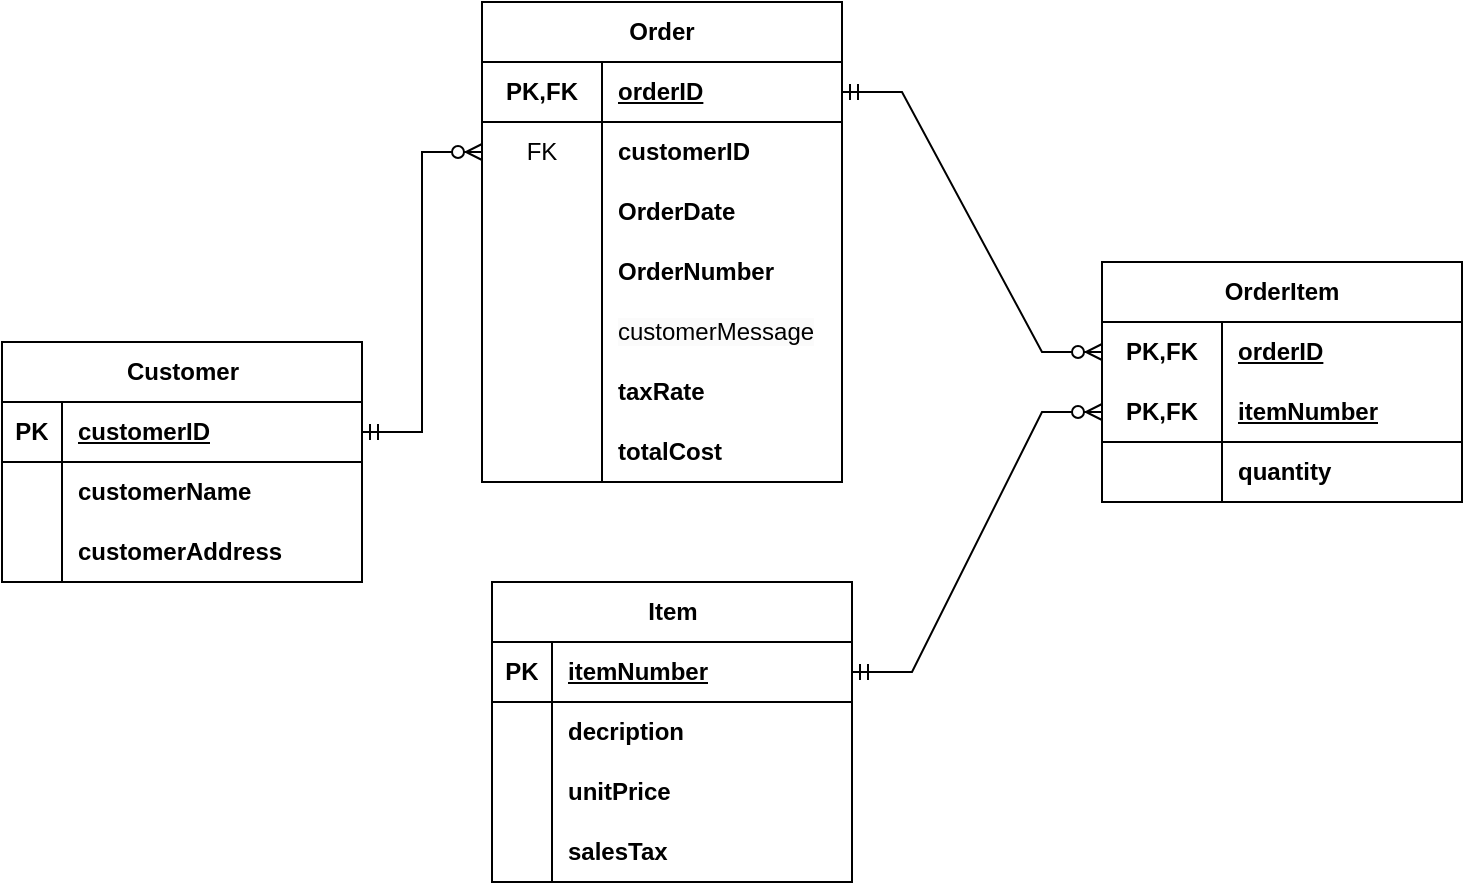 <mxfile version="22.0.3" type="github" pages="2">
  <diagram name="Page-1" id="F1rJjocHchywsEuj-6tD">
    <mxGraphModel dx="1154" dy="1694" grid="1" gridSize="10" guides="1" tooltips="1" connect="1" arrows="1" fold="1" page="1" pageScale="1" pageWidth="850" pageHeight="1100" math="0" shadow="0">
      <root>
        <mxCell id="0" />
        <mxCell id="1" parent="0" />
        <mxCell id="wKQ-H5hG0FoiVvz7Y5-O-1" value="Customer" style="shape=table;startSize=30;container=1;collapsible=1;childLayout=tableLayout;fixedRows=1;rowLines=0;fontStyle=1;align=center;resizeLast=1;html=1;" vertex="1" parent="1">
          <mxGeometry x="90" y="-490" width="180" height="120" as="geometry" />
        </mxCell>
        <mxCell id="wKQ-H5hG0FoiVvz7Y5-O-2" value="" style="shape=tableRow;horizontal=0;startSize=0;swimlaneHead=0;swimlaneBody=0;fillColor=none;collapsible=0;dropTarget=0;points=[[0,0.5],[1,0.5]];portConstraint=eastwest;top=0;left=0;right=0;bottom=1;" vertex="1" parent="wKQ-H5hG0FoiVvz7Y5-O-1">
          <mxGeometry y="30" width="180" height="30" as="geometry" />
        </mxCell>
        <mxCell id="wKQ-H5hG0FoiVvz7Y5-O-3" value="PK" style="shape=partialRectangle;connectable=0;fillColor=none;top=0;left=0;bottom=0;right=0;fontStyle=1;overflow=hidden;whiteSpace=wrap;html=1;" vertex="1" parent="wKQ-H5hG0FoiVvz7Y5-O-2">
          <mxGeometry width="30" height="30" as="geometry">
            <mxRectangle width="30" height="30" as="alternateBounds" />
          </mxGeometry>
        </mxCell>
        <mxCell id="wKQ-H5hG0FoiVvz7Y5-O-4" value="customerID" style="shape=partialRectangle;connectable=0;fillColor=none;top=0;left=0;bottom=0;right=0;align=left;spacingLeft=6;fontStyle=5;overflow=hidden;whiteSpace=wrap;html=1;" vertex="1" parent="wKQ-H5hG0FoiVvz7Y5-O-2">
          <mxGeometry x="30" width="150" height="30" as="geometry">
            <mxRectangle width="150" height="30" as="alternateBounds" />
          </mxGeometry>
        </mxCell>
        <mxCell id="wKQ-H5hG0FoiVvz7Y5-O-5" value="" style="shape=tableRow;horizontal=0;startSize=0;swimlaneHead=0;swimlaneBody=0;fillColor=none;collapsible=0;dropTarget=0;points=[[0,0.5],[1,0.5]];portConstraint=eastwest;top=0;left=0;right=0;bottom=0;" vertex="1" parent="wKQ-H5hG0FoiVvz7Y5-O-1">
          <mxGeometry y="60" width="180" height="30" as="geometry" />
        </mxCell>
        <mxCell id="wKQ-H5hG0FoiVvz7Y5-O-6" value="" style="shape=partialRectangle;connectable=0;fillColor=none;top=0;left=0;bottom=0;right=0;editable=1;overflow=hidden;whiteSpace=wrap;html=1;" vertex="1" parent="wKQ-H5hG0FoiVvz7Y5-O-5">
          <mxGeometry width="30" height="30" as="geometry">
            <mxRectangle width="30" height="30" as="alternateBounds" />
          </mxGeometry>
        </mxCell>
        <mxCell id="wKQ-H5hG0FoiVvz7Y5-O-7" value="&lt;b&gt;customerName&lt;/b&gt;" style="shape=partialRectangle;connectable=0;fillColor=none;top=0;left=0;bottom=0;right=0;align=left;spacingLeft=6;overflow=hidden;whiteSpace=wrap;html=1;" vertex="1" parent="wKQ-H5hG0FoiVvz7Y5-O-5">
          <mxGeometry x="30" width="150" height="30" as="geometry">
            <mxRectangle width="150" height="30" as="alternateBounds" />
          </mxGeometry>
        </mxCell>
        <mxCell id="wKQ-H5hG0FoiVvz7Y5-O-8" value="" style="shape=tableRow;horizontal=0;startSize=0;swimlaneHead=0;swimlaneBody=0;fillColor=none;collapsible=0;dropTarget=0;points=[[0,0.5],[1,0.5]];portConstraint=eastwest;top=0;left=0;right=0;bottom=0;" vertex="1" parent="wKQ-H5hG0FoiVvz7Y5-O-1">
          <mxGeometry y="90" width="180" height="30" as="geometry" />
        </mxCell>
        <mxCell id="wKQ-H5hG0FoiVvz7Y5-O-9" value="" style="shape=partialRectangle;connectable=0;fillColor=none;top=0;left=0;bottom=0;right=0;editable=1;overflow=hidden;whiteSpace=wrap;html=1;" vertex="1" parent="wKQ-H5hG0FoiVvz7Y5-O-8">
          <mxGeometry width="30" height="30" as="geometry">
            <mxRectangle width="30" height="30" as="alternateBounds" />
          </mxGeometry>
        </mxCell>
        <mxCell id="wKQ-H5hG0FoiVvz7Y5-O-10" value="&lt;b&gt;customerAddress&lt;/b&gt;" style="shape=partialRectangle;connectable=0;fillColor=none;top=0;left=0;bottom=0;right=0;align=left;spacingLeft=6;overflow=hidden;whiteSpace=wrap;html=1;" vertex="1" parent="wKQ-H5hG0FoiVvz7Y5-O-8">
          <mxGeometry x="30" width="150" height="30" as="geometry">
            <mxRectangle width="150" height="30" as="alternateBounds" />
          </mxGeometry>
        </mxCell>
        <mxCell id="wKQ-H5hG0FoiVvz7Y5-O-27" value="OrderItem" style="shape=table;startSize=30;container=1;collapsible=1;childLayout=tableLayout;fixedRows=1;rowLines=0;fontStyle=1;align=center;resizeLast=1;html=1;whiteSpace=wrap;" vertex="1" parent="1">
          <mxGeometry x="640" y="-530" width="180" height="120" as="geometry" />
        </mxCell>
        <mxCell id="wKQ-H5hG0FoiVvz7Y5-O-28" value="" style="shape=tableRow;horizontal=0;startSize=0;swimlaneHead=0;swimlaneBody=0;fillColor=none;collapsible=0;dropTarget=0;points=[[0,0.5],[1,0.5]];portConstraint=eastwest;top=0;left=0;right=0;bottom=0;html=1;" vertex="1" parent="wKQ-H5hG0FoiVvz7Y5-O-27">
          <mxGeometry y="30" width="180" height="30" as="geometry" />
        </mxCell>
        <mxCell id="wKQ-H5hG0FoiVvz7Y5-O-29" value="PK,FK" style="shape=partialRectangle;connectable=0;fillColor=none;top=0;left=0;bottom=0;right=0;fontStyle=1;overflow=hidden;html=1;whiteSpace=wrap;" vertex="1" parent="wKQ-H5hG0FoiVvz7Y5-O-28">
          <mxGeometry width="60" height="30" as="geometry">
            <mxRectangle width="60" height="30" as="alternateBounds" />
          </mxGeometry>
        </mxCell>
        <mxCell id="wKQ-H5hG0FoiVvz7Y5-O-30" value="orderID" style="shape=partialRectangle;connectable=0;fillColor=none;top=0;left=0;bottom=0;right=0;align=left;spacingLeft=6;fontStyle=5;overflow=hidden;html=1;whiteSpace=wrap;" vertex="1" parent="wKQ-H5hG0FoiVvz7Y5-O-28">
          <mxGeometry x="60" width="120" height="30" as="geometry">
            <mxRectangle width="120" height="30" as="alternateBounds" />
          </mxGeometry>
        </mxCell>
        <mxCell id="wKQ-H5hG0FoiVvz7Y5-O-31" value="" style="shape=tableRow;horizontal=0;startSize=0;swimlaneHead=0;swimlaneBody=0;fillColor=none;collapsible=0;dropTarget=0;points=[[0,0.5],[1,0.5]];portConstraint=eastwest;top=0;left=0;right=0;bottom=1;html=1;" vertex="1" parent="wKQ-H5hG0FoiVvz7Y5-O-27">
          <mxGeometry y="60" width="180" height="30" as="geometry" />
        </mxCell>
        <mxCell id="wKQ-H5hG0FoiVvz7Y5-O-32" value="PK,FK" style="shape=partialRectangle;connectable=0;fillColor=none;top=0;left=0;bottom=0;right=0;fontStyle=1;overflow=hidden;html=1;whiteSpace=wrap;" vertex="1" parent="wKQ-H5hG0FoiVvz7Y5-O-31">
          <mxGeometry width="60" height="30" as="geometry">
            <mxRectangle width="60" height="30" as="alternateBounds" />
          </mxGeometry>
        </mxCell>
        <mxCell id="wKQ-H5hG0FoiVvz7Y5-O-33" value="itemNumber" style="shape=partialRectangle;connectable=0;fillColor=none;top=0;left=0;bottom=0;right=0;align=left;spacingLeft=6;fontStyle=5;overflow=hidden;html=1;whiteSpace=wrap;" vertex="1" parent="wKQ-H5hG0FoiVvz7Y5-O-31">
          <mxGeometry x="60" width="120" height="30" as="geometry">
            <mxRectangle width="120" height="30" as="alternateBounds" />
          </mxGeometry>
        </mxCell>
        <mxCell id="wKQ-H5hG0FoiVvz7Y5-O-34" value="" style="shape=tableRow;horizontal=0;startSize=0;swimlaneHead=0;swimlaneBody=0;fillColor=none;collapsible=0;dropTarget=0;points=[[0,0.5],[1,0.5]];portConstraint=eastwest;top=0;left=0;right=0;bottom=0;html=1;" vertex="1" parent="wKQ-H5hG0FoiVvz7Y5-O-27">
          <mxGeometry y="90" width="180" height="30" as="geometry" />
        </mxCell>
        <mxCell id="wKQ-H5hG0FoiVvz7Y5-O-35" value="" style="shape=partialRectangle;connectable=0;fillColor=none;top=0;left=0;bottom=0;right=0;editable=1;overflow=hidden;html=1;whiteSpace=wrap;" vertex="1" parent="wKQ-H5hG0FoiVvz7Y5-O-34">
          <mxGeometry width="60" height="30" as="geometry">
            <mxRectangle width="60" height="30" as="alternateBounds" />
          </mxGeometry>
        </mxCell>
        <mxCell id="wKQ-H5hG0FoiVvz7Y5-O-36" value="&lt;b&gt;quantity&lt;/b&gt;" style="shape=partialRectangle;connectable=0;fillColor=none;top=0;left=0;bottom=0;right=0;align=left;spacingLeft=6;overflow=hidden;html=1;whiteSpace=wrap;" vertex="1" parent="wKQ-H5hG0FoiVvz7Y5-O-34">
          <mxGeometry x="60" width="120" height="30" as="geometry">
            <mxRectangle width="120" height="30" as="alternateBounds" />
          </mxGeometry>
        </mxCell>
        <mxCell id="wKQ-H5hG0FoiVvz7Y5-O-40" value="Item" style="shape=table;startSize=30;container=1;collapsible=1;childLayout=tableLayout;fixedRows=1;rowLines=0;fontStyle=1;align=center;resizeLast=1;html=1;" vertex="1" parent="1">
          <mxGeometry x="335" y="-370" width="180" height="150" as="geometry" />
        </mxCell>
        <mxCell id="wKQ-H5hG0FoiVvz7Y5-O-41" value="" style="shape=tableRow;horizontal=0;startSize=0;swimlaneHead=0;swimlaneBody=0;fillColor=none;collapsible=0;dropTarget=0;points=[[0,0.5],[1,0.5]];portConstraint=eastwest;top=0;left=0;right=0;bottom=1;" vertex="1" parent="wKQ-H5hG0FoiVvz7Y5-O-40">
          <mxGeometry y="30" width="180" height="30" as="geometry" />
        </mxCell>
        <mxCell id="wKQ-H5hG0FoiVvz7Y5-O-42" value="PK" style="shape=partialRectangle;connectable=0;fillColor=none;top=0;left=0;bottom=0;right=0;fontStyle=1;overflow=hidden;whiteSpace=wrap;html=1;" vertex="1" parent="wKQ-H5hG0FoiVvz7Y5-O-41">
          <mxGeometry width="30" height="30" as="geometry">
            <mxRectangle width="30" height="30" as="alternateBounds" />
          </mxGeometry>
        </mxCell>
        <mxCell id="wKQ-H5hG0FoiVvz7Y5-O-43" value="itemNumber" style="shape=partialRectangle;connectable=0;fillColor=none;top=0;left=0;bottom=0;right=0;align=left;spacingLeft=6;fontStyle=5;overflow=hidden;whiteSpace=wrap;html=1;" vertex="1" parent="wKQ-H5hG0FoiVvz7Y5-O-41">
          <mxGeometry x="30" width="150" height="30" as="geometry">
            <mxRectangle width="150" height="30" as="alternateBounds" />
          </mxGeometry>
        </mxCell>
        <mxCell id="wKQ-H5hG0FoiVvz7Y5-O-44" value="" style="shape=tableRow;horizontal=0;startSize=0;swimlaneHead=0;swimlaneBody=0;fillColor=none;collapsible=0;dropTarget=0;points=[[0,0.5],[1,0.5]];portConstraint=eastwest;top=0;left=0;right=0;bottom=0;" vertex="1" parent="wKQ-H5hG0FoiVvz7Y5-O-40">
          <mxGeometry y="60" width="180" height="30" as="geometry" />
        </mxCell>
        <mxCell id="wKQ-H5hG0FoiVvz7Y5-O-45" value="" style="shape=partialRectangle;connectable=0;fillColor=none;top=0;left=0;bottom=0;right=0;editable=1;overflow=hidden;whiteSpace=wrap;html=1;" vertex="1" parent="wKQ-H5hG0FoiVvz7Y5-O-44">
          <mxGeometry width="30" height="30" as="geometry">
            <mxRectangle width="30" height="30" as="alternateBounds" />
          </mxGeometry>
        </mxCell>
        <mxCell id="wKQ-H5hG0FoiVvz7Y5-O-46" value="&lt;b&gt;decription&lt;/b&gt;" style="shape=partialRectangle;connectable=0;fillColor=none;top=0;left=0;bottom=0;right=0;align=left;spacingLeft=6;overflow=hidden;whiteSpace=wrap;html=1;" vertex="1" parent="wKQ-H5hG0FoiVvz7Y5-O-44">
          <mxGeometry x="30" width="150" height="30" as="geometry">
            <mxRectangle width="150" height="30" as="alternateBounds" />
          </mxGeometry>
        </mxCell>
        <mxCell id="wKQ-H5hG0FoiVvz7Y5-O-47" value="" style="shape=tableRow;horizontal=0;startSize=0;swimlaneHead=0;swimlaneBody=0;fillColor=none;collapsible=0;dropTarget=0;points=[[0,0.5],[1,0.5]];portConstraint=eastwest;top=0;left=0;right=0;bottom=0;" vertex="1" parent="wKQ-H5hG0FoiVvz7Y5-O-40">
          <mxGeometry y="90" width="180" height="30" as="geometry" />
        </mxCell>
        <mxCell id="wKQ-H5hG0FoiVvz7Y5-O-48" value="" style="shape=partialRectangle;connectable=0;fillColor=none;top=0;left=0;bottom=0;right=0;editable=1;overflow=hidden;whiteSpace=wrap;html=1;" vertex="1" parent="wKQ-H5hG0FoiVvz7Y5-O-47">
          <mxGeometry width="30" height="30" as="geometry">
            <mxRectangle width="30" height="30" as="alternateBounds" />
          </mxGeometry>
        </mxCell>
        <mxCell id="wKQ-H5hG0FoiVvz7Y5-O-49" value="&lt;b&gt;unitPrice&lt;/b&gt;" style="shape=partialRectangle;connectable=0;fillColor=none;top=0;left=0;bottom=0;right=0;align=left;spacingLeft=6;overflow=hidden;whiteSpace=wrap;html=1;" vertex="1" parent="wKQ-H5hG0FoiVvz7Y5-O-47">
          <mxGeometry x="30" width="150" height="30" as="geometry">
            <mxRectangle width="150" height="30" as="alternateBounds" />
          </mxGeometry>
        </mxCell>
        <mxCell id="wKQ-H5hG0FoiVvz7Y5-O-50" value="" style="shape=tableRow;horizontal=0;startSize=0;swimlaneHead=0;swimlaneBody=0;fillColor=none;collapsible=0;dropTarget=0;points=[[0,0.5],[1,0.5]];portConstraint=eastwest;top=0;left=0;right=0;bottom=0;" vertex="1" parent="wKQ-H5hG0FoiVvz7Y5-O-40">
          <mxGeometry y="120" width="180" height="30" as="geometry" />
        </mxCell>
        <mxCell id="wKQ-H5hG0FoiVvz7Y5-O-51" value="" style="shape=partialRectangle;connectable=0;fillColor=none;top=0;left=0;bottom=0;right=0;editable=1;overflow=hidden;whiteSpace=wrap;html=1;" vertex="1" parent="wKQ-H5hG0FoiVvz7Y5-O-50">
          <mxGeometry width="30" height="30" as="geometry">
            <mxRectangle width="30" height="30" as="alternateBounds" />
          </mxGeometry>
        </mxCell>
        <mxCell id="wKQ-H5hG0FoiVvz7Y5-O-52" value="&lt;b&gt;salesTax&lt;/b&gt;" style="shape=partialRectangle;connectable=0;fillColor=none;top=0;left=0;bottom=0;right=0;align=left;spacingLeft=6;overflow=hidden;whiteSpace=wrap;html=1;" vertex="1" parent="wKQ-H5hG0FoiVvz7Y5-O-50">
          <mxGeometry x="30" width="150" height="30" as="geometry">
            <mxRectangle width="150" height="30" as="alternateBounds" />
          </mxGeometry>
        </mxCell>
        <mxCell id="wKQ-H5hG0FoiVvz7Y5-O-75" value="Order" style="shape=table;startSize=30;container=1;collapsible=1;childLayout=tableLayout;fixedRows=1;rowLines=0;fontStyle=1;align=center;resizeLast=1;html=1;whiteSpace=wrap;" vertex="1" parent="1">
          <mxGeometry x="330" y="-660" width="180" height="240" as="geometry" />
        </mxCell>
        <mxCell id="wKQ-H5hG0FoiVvz7Y5-O-79" value="" style="shape=tableRow;horizontal=0;startSize=0;swimlaneHead=0;swimlaneBody=0;fillColor=none;collapsible=0;dropTarget=0;points=[[0,0.5],[1,0.5]];portConstraint=eastwest;top=0;left=0;right=0;bottom=1;html=1;" vertex="1" parent="wKQ-H5hG0FoiVvz7Y5-O-75">
          <mxGeometry y="30" width="180" height="30" as="geometry" />
        </mxCell>
        <mxCell id="wKQ-H5hG0FoiVvz7Y5-O-80" value="PK,FK" style="shape=partialRectangle;connectable=0;fillColor=none;top=0;left=0;bottom=0;right=0;fontStyle=1;overflow=hidden;html=1;whiteSpace=wrap;" vertex="1" parent="wKQ-H5hG0FoiVvz7Y5-O-79">
          <mxGeometry width="60.0" height="30" as="geometry">
            <mxRectangle width="60.0" height="30" as="alternateBounds" />
          </mxGeometry>
        </mxCell>
        <mxCell id="wKQ-H5hG0FoiVvz7Y5-O-81" value="orderID" style="shape=partialRectangle;connectable=0;fillColor=none;top=0;left=0;bottom=0;right=0;align=left;spacingLeft=6;fontStyle=5;overflow=hidden;html=1;whiteSpace=wrap;" vertex="1" parent="wKQ-H5hG0FoiVvz7Y5-O-79">
          <mxGeometry x="60.0" width="120.0" height="30" as="geometry">
            <mxRectangle width="120.0" height="30" as="alternateBounds" />
          </mxGeometry>
        </mxCell>
        <mxCell id="wKQ-H5hG0FoiVvz7Y5-O-97" style="shape=tableRow;horizontal=0;startSize=0;swimlaneHead=0;swimlaneBody=0;fillColor=none;collapsible=0;dropTarget=0;points=[[0,0.5],[1,0.5]];portConstraint=eastwest;top=0;left=0;right=0;bottom=0;html=1;" vertex="1" parent="wKQ-H5hG0FoiVvz7Y5-O-75">
          <mxGeometry y="60" width="180" height="30" as="geometry" />
        </mxCell>
        <mxCell id="wKQ-H5hG0FoiVvz7Y5-O-98" value="FK" style="shape=partialRectangle;connectable=0;fillColor=none;top=0;left=0;bottom=0;right=0;editable=1;overflow=hidden;html=1;whiteSpace=wrap;" vertex="1" parent="wKQ-H5hG0FoiVvz7Y5-O-97">
          <mxGeometry width="60.0" height="30" as="geometry">
            <mxRectangle width="60.0" height="30" as="alternateBounds" />
          </mxGeometry>
        </mxCell>
        <mxCell id="wKQ-H5hG0FoiVvz7Y5-O-99" value="&lt;b&gt;customerID&lt;/b&gt;" style="shape=partialRectangle;connectable=0;fillColor=none;top=0;left=0;bottom=0;right=0;align=left;spacingLeft=6;overflow=hidden;html=1;whiteSpace=wrap;" vertex="1" parent="wKQ-H5hG0FoiVvz7Y5-O-97">
          <mxGeometry x="60.0" width="120.0" height="30" as="geometry">
            <mxRectangle width="120.0" height="30" as="alternateBounds" />
          </mxGeometry>
        </mxCell>
        <mxCell id="wKQ-H5hG0FoiVvz7Y5-O-82" value="" style="shape=tableRow;horizontal=0;startSize=0;swimlaneHead=0;swimlaneBody=0;fillColor=none;collapsible=0;dropTarget=0;points=[[0,0.5],[1,0.5]];portConstraint=eastwest;top=0;left=0;right=0;bottom=0;html=1;" vertex="1" parent="wKQ-H5hG0FoiVvz7Y5-O-75">
          <mxGeometry y="90" width="180" height="30" as="geometry" />
        </mxCell>
        <mxCell id="wKQ-H5hG0FoiVvz7Y5-O-83" value="" style="shape=partialRectangle;connectable=0;fillColor=none;top=0;left=0;bottom=0;right=0;editable=1;overflow=hidden;html=1;whiteSpace=wrap;" vertex="1" parent="wKQ-H5hG0FoiVvz7Y5-O-82">
          <mxGeometry width="60.0" height="30" as="geometry">
            <mxRectangle width="60.0" height="30" as="alternateBounds" />
          </mxGeometry>
        </mxCell>
        <mxCell id="wKQ-H5hG0FoiVvz7Y5-O-84" value="&lt;b&gt;OrderDate&lt;/b&gt;" style="shape=partialRectangle;connectable=0;fillColor=none;top=0;left=0;bottom=0;right=0;align=left;spacingLeft=6;overflow=hidden;html=1;whiteSpace=wrap;" vertex="1" parent="wKQ-H5hG0FoiVvz7Y5-O-82">
          <mxGeometry x="60.0" width="120.0" height="30" as="geometry">
            <mxRectangle width="120.0" height="30" as="alternateBounds" />
          </mxGeometry>
        </mxCell>
        <mxCell id="wKQ-H5hG0FoiVvz7Y5-O-88" style="shape=tableRow;horizontal=0;startSize=0;swimlaneHead=0;swimlaneBody=0;fillColor=none;collapsible=0;dropTarget=0;points=[[0,0.5],[1,0.5]];portConstraint=eastwest;top=0;left=0;right=0;bottom=0;html=1;" vertex="1" parent="wKQ-H5hG0FoiVvz7Y5-O-75">
          <mxGeometry y="120" width="180" height="30" as="geometry" />
        </mxCell>
        <mxCell id="wKQ-H5hG0FoiVvz7Y5-O-89" style="shape=partialRectangle;connectable=0;fillColor=none;top=0;left=0;bottom=0;right=0;editable=1;overflow=hidden;html=1;whiteSpace=wrap;" vertex="1" parent="wKQ-H5hG0FoiVvz7Y5-O-88">
          <mxGeometry width="60.0" height="30" as="geometry">
            <mxRectangle width="60.0" height="30" as="alternateBounds" />
          </mxGeometry>
        </mxCell>
        <mxCell id="wKQ-H5hG0FoiVvz7Y5-O-90" value="&lt;b&gt;OrderNumber&lt;/b&gt;" style="shape=partialRectangle;connectable=0;fillColor=none;top=0;left=0;bottom=0;right=0;align=left;spacingLeft=6;overflow=hidden;html=1;whiteSpace=wrap;" vertex="1" parent="wKQ-H5hG0FoiVvz7Y5-O-88">
          <mxGeometry x="60.0" width="120.0" height="30" as="geometry">
            <mxRectangle width="120.0" height="30" as="alternateBounds" />
          </mxGeometry>
        </mxCell>
        <mxCell id="wKQ-H5hG0FoiVvz7Y5-O-107" style="shape=tableRow;horizontal=0;startSize=0;swimlaneHead=0;swimlaneBody=0;fillColor=none;collapsible=0;dropTarget=0;points=[[0,0.5],[1,0.5]];portConstraint=eastwest;top=0;left=0;right=0;bottom=0;html=1;" vertex="1" parent="wKQ-H5hG0FoiVvz7Y5-O-75">
          <mxGeometry y="150" width="180" height="30" as="geometry" />
        </mxCell>
        <mxCell id="wKQ-H5hG0FoiVvz7Y5-O-108" style="shape=partialRectangle;connectable=0;fillColor=none;top=0;left=0;bottom=0;right=0;editable=1;overflow=hidden;html=1;whiteSpace=wrap;" vertex="1" parent="wKQ-H5hG0FoiVvz7Y5-O-107">
          <mxGeometry width="60.0" height="30" as="geometry">
            <mxRectangle width="60.0" height="30" as="alternateBounds" />
          </mxGeometry>
        </mxCell>
        <mxCell id="wKQ-H5hG0FoiVvz7Y5-O-109" value="&lt;span style=&quot;caret-color: rgb(0, 0, 0); color: rgb(0, 0, 0); font-family: Helvetica; font-size: 12px; font-style: normal; font-variant-caps: normal; font-weight: normal; letter-spacing: normal; text-align: left; text-indent: 0px; text-transform: none; word-spacing: 0px; -webkit-text-stroke-width: 0px; background-color: rgb(251, 251, 251); text-decoration: none; float: none; display: inline !important;&quot;&gt;customerMessage&lt;/span&gt;" style="shape=partialRectangle;connectable=0;fillColor=none;top=0;left=0;bottom=0;right=0;align=left;spacingLeft=6;overflow=hidden;html=1;whiteSpace=wrap;" vertex="1" parent="wKQ-H5hG0FoiVvz7Y5-O-107">
          <mxGeometry x="60.0" width="120.0" height="30" as="geometry">
            <mxRectangle width="120.0" height="30" as="alternateBounds" />
          </mxGeometry>
        </mxCell>
        <mxCell id="wKQ-H5hG0FoiVvz7Y5-O-104" style="shape=tableRow;horizontal=0;startSize=0;swimlaneHead=0;swimlaneBody=0;fillColor=none;collapsible=0;dropTarget=0;points=[[0,0.5],[1,0.5]];portConstraint=eastwest;top=0;left=0;right=0;bottom=0;html=1;" vertex="1" parent="wKQ-H5hG0FoiVvz7Y5-O-75">
          <mxGeometry y="180" width="180" height="30" as="geometry" />
        </mxCell>
        <mxCell id="wKQ-H5hG0FoiVvz7Y5-O-105" style="shape=partialRectangle;connectable=0;fillColor=none;top=0;left=0;bottom=0;right=0;editable=1;overflow=hidden;html=1;whiteSpace=wrap;" vertex="1" parent="wKQ-H5hG0FoiVvz7Y5-O-104">
          <mxGeometry width="60.0" height="30" as="geometry">
            <mxRectangle width="60.0" height="30" as="alternateBounds" />
          </mxGeometry>
        </mxCell>
        <mxCell id="wKQ-H5hG0FoiVvz7Y5-O-106" value="&lt;b style=&quot;border-color: var(--border-color);&quot;&gt;taxRate&lt;/b&gt;" style="shape=partialRectangle;connectable=0;fillColor=none;top=0;left=0;bottom=0;right=0;align=left;spacingLeft=6;overflow=hidden;html=1;whiteSpace=wrap;" vertex="1" parent="wKQ-H5hG0FoiVvz7Y5-O-104">
          <mxGeometry x="60.0" width="120.0" height="30" as="geometry">
            <mxRectangle width="120.0" height="30" as="alternateBounds" />
          </mxGeometry>
        </mxCell>
        <mxCell id="wKQ-H5hG0FoiVvz7Y5-O-101" style="shape=tableRow;horizontal=0;startSize=0;swimlaneHead=0;swimlaneBody=0;fillColor=none;collapsible=0;dropTarget=0;points=[[0,0.5],[1,0.5]];portConstraint=eastwest;top=0;left=0;right=0;bottom=0;html=1;" vertex="1" parent="wKQ-H5hG0FoiVvz7Y5-O-75">
          <mxGeometry y="210" width="180" height="30" as="geometry" />
        </mxCell>
        <mxCell id="wKQ-H5hG0FoiVvz7Y5-O-102" style="shape=partialRectangle;connectable=0;fillColor=none;top=0;left=0;bottom=0;right=0;editable=1;overflow=hidden;html=1;whiteSpace=wrap;" vertex="1" parent="wKQ-H5hG0FoiVvz7Y5-O-101">
          <mxGeometry width="60.0" height="30" as="geometry">
            <mxRectangle width="60.0" height="30" as="alternateBounds" />
          </mxGeometry>
        </mxCell>
        <mxCell id="wKQ-H5hG0FoiVvz7Y5-O-103" value="&lt;b style=&quot;border-color: var(--border-color);&quot;&gt;totalCost&lt;/b&gt;" style="shape=partialRectangle;connectable=0;fillColor=none;top=0;left=0;bottom=0;right=0;align=left;spacingLeft=6;overflow=hidden;html=1;whiteSpace=wrap;" vertex="1" parent="wKQ-H5hG0FoiVvz7Y5-O-101">
          <mxGeometry x="60.0" width="120.0" height="30" as="geometry">
            <mxRectangle width="120.0" height="30" as="alternateBounds" />
          </mxGeometry>
        </mxCell>
        <mxCell id="wKQ-H5hG0FoiVvz7Y5-O-93" value="" style="edgeStyle=entityRelationEdgeStyle;fontSize=12;html=1;endArrow=ERzeroToMany;startArrow=ERmandOne;rounded=0;exitX=1;exitY=0.5;exitDx=0;exitDy=0;entryX=0;entryY=0.5;entryDx=0;entryDy=0;" edge="1" parent="1" source="wKQ-H5hG0FoiVvz7Y5-O-79" target="wKQ-H5hG0FoiVvz7Y5-O-28">
          <mxGeometry width="100" height="100" relative="1" as="geometry">
            <mxPoint x="490" y="-400" as="sourcePoint" />
            <mxPoint x="590" y="-500" as="targetPoint" />
          </mxGeometry>
        </mxCell>
        <mxCell id="wKQ-H5hG0FoiVvz7Y5-O-95" value="" style="edgeStyle=entityRelationEdgeStyle;fontSize=12;html=1;endArrow=ERzeroToMany;startArrow=ERmandOne;rounded=0;exitX=1;exitY=0.5;exitDx=0;exitDy=0;entryX=0;entryY=0.5;entryDx=0;entryDy=0;" edge="1" parent="1" source="wKQ-H5hG0FoiVvz7Y5-O-41" target="wKQ-H5hG0FoiVvz7Y5-O-31">
          <mxGeometry width="100" height="100" relative="1" as="geometry">
            <mxPoint x="500" y="-390" as="sourcePoint" />
            <mxPoint x="600" y="-490" as="targetPoint" />
          </mxGeometry>
        </mxCell>
        <mxCell id="wKQ-H5hG0FoiVvz7Y5-O-96" value="" style="edgeStyle=entityRelationEdgeStyle;fontSize=12;html=1;endArrow=ERzeroToMany;startArrow=ERmandOne;rounded=0;exitX=1;exitY=0.5;exitDx=0;exitDy=0;entryX=0;entryY=0.5;entryDx=0;entryDy=0;" edge="1" parent="1" source="wKQ-H5hG0FoiVvz7Y5-O-2" target="wKQ-H5hG0FoiVvz7Y5-O-97">
          <mxGeometry width="100" height="100" relative="1" as="geometry">
            <mxPoint x="500" y="-380" as="sourcePoint" />
            <mxPoint x="600" y="-480" as="targetPoint" />
          </mxGeometry>
        </mxCell>
      </root>
    </mxGraphModel>
  </diagram>
  <diagram id="tjLkDyTLk8Jrik2YPhjP" name="Page-2">
    <mxGraphModel dx="1395" dy="1818" grid="1" gridSize="10" guides="1" tooltips="1" connect="1" arrows="1" fold="1" page="1" pageScale="1" pageWidth="850" pageHeight="1100" math="0" shadow="0">
      <root>
        <mxCell id="0" />
        <mxCell id="1" parent="0" />
        <mxCell id="rtJN1K1O-1LwNZUQRxo_-1" value="People" style="shape=table;startSize=30;container=1;collapsible=1;childLayout=tableLayout;fixedRows=1;rowLines=0;fontStyle=1;align=center;resizeLast=1;html=1;" vertex="1" parent="1">
          <mxGeometry x="30" y="30" width="180" height="120" as="geometry" />
        </mxCell>
        <mxCell id="rtJN1K1O-1LwNZUQRxo_-2" value="" style="shape=tableRow;horizontal=0;startSize=0;swimlaneHead=0;swimlaneBody=0;fillColor=none;collapsible=0;dropTarget=0;points=[[0,0.5],[1,0.5]];portConstraint=eastwest;top=0;left=0;right=0;bottom=1;" vertex="1" parent="rtJN1K1O-1LwNZUQRxo_-1">
          <mxGeometry y="30" width="180" height="30" as="geometry" />
        </mxCell>
        <mxCell id="rtJN1K1O-1LwNZUQRxo_-3" value="PK" style="shape=partialRectangle;connectable=0;fillColor=none;top=0;left=0;bottom=0;right=0;fontStyle=1;overflow=hidden;whiteSpace=wrap;html=1;" vertex="1" parent="rtJN1K1O-1LwNZUQRxo_-2">
          <mxGeometry width="30" height="30" as="geometry">
            <mxRectangle width="30" height="30" as="alternateBounds" />
          </mxGeometry>
        </mxCell>
        <mxCell id="rtJN1K1O-1LwNZUQRxo_-4" value="numberID" style="shape=partialRectangle;connectable=0;fillColor=none;top=0;left=0;bottom=0;right=0;align=left;spacingLeft=6;fontStyle=5;overflow=hidden;whiteSpace=wrap;html=1;" vertex="1" parent="rtJN1K1O-1LwNZUQRxo_-2">
          <mxGeometry x="30" width="150" height="30" as="geometry">
            <mxRectangle width="150" height="30" as="alternateBounds" />
          </mxGeometry>
        </mxCell>
        <mxCell id="rtJN1K1O-1LwNZUQRxo_-5" value="" style="shape=tableRow;horizontal=0;startSize=0;swimlaneHead=0;swimlaneBody=0;fillColor=none;collapsible=0;dropTarget=0;points=[[0,0.5],[1,0.5]];portConstraint=eastwest;top=0;left=0;right=0;bottom=0;" vertex="1" parent="rtJN1K1O-1LwNZUQRxo_-1">
          <mxGeometry y="60" width="180" height="30" as="geometry" />
        </mxCell>
        <mxCell id="rtJN1K1O-1LwNZUQRxo_-6" value="" style="shape=partialRectangle;connectable=0;fillColor=none;top=0;left=0;bottom=0;right=0;editable=1;overflow=hidden;whiteSpace=wrap;html=1;" vertex="1" parent="rtJN1K1O-1LwNZUQRxo_-5">
          <mxGeometry width="30" height="30" as="geometry">
            <mxRectangle width="30" height="30" as="alternateBounds" />
          </mxGeometry>
        </mxCell>
        <mxCell id="rtJN1K1O-1LwNZUQRxo_-7" value="&lt;b&gt;firstName&lt;/b&gt;" style="shape=partialRectangle;connectable=0;fillColor=none;top=0;left=0;bottom=0;right=0;align=left;spacingLeft=6;overflow=hidden;whiteSpace=wrap;html=1;" vertex="1" parent="rtJN1K1O-1LwNZUQRxo_-5">
          <mxGeometry x="30" width="150" height="30" as="geometry">
            <mxRectangle width="150" height="30" as="alternateBounds" />
          </mxGeometry>
        </mxCell>
        <mxCell id="rtJN1K1O-1LwNZUQRxo_-8" value="" style="shape=tableRow;horizontal=0;startSize=0;swimlaneHead=0;swimlaneBody=0;fillColor=none;collapsible=0;dropTarget=0;points=[[0,0.5],[1,0.5]];portConstraint=eastwest;top=0;left=0;right=0;bottom=0;" vertex="1" parent="rtJN1K1O-1LwNZUQRxo_-1">
          <mxGeometry y="90" width="180" height="30" as="geometry" />
        </mxCell>
        <mxCell id="rtJN1K1O-1LwNZUQRxo_-9" value="" style="shape=partialRectangle;connectable=0;fillColor=none;top=0;left=0;bottom=0;right=0;editable=1;overflow=hidden;whiteSpace=wrap;html=1;" vertex="1" parent="rtJN1K1O-1LwNZUQRxo_-8">
          <mxGeometry width="30" height="30" as="geometry">
            <mxRectangle width="30" height="30" as="alternateBounds" />
          </mxGeometry>
        </mxCell>
        <mxCell id="rtJN1K1O-1LwNZUQRxo_-10" value="&lt;b&gt;lastName&lt;/b&gt;" style="shape=partialRectangle;connectable=0;fillColor=none;top=0;left=0;bottom=0;right=0;align=left;spacingLeft=6;overflow=hidden;whiteSpace=wrap;html=1;" vertex="1" parent="rtJN1K1O-1LwNZUQRxo_-8">
          <mxGeometry x="30" width="150" height="30" as="geometry">
            <mxRectangle width="150" height="30" as="alternateBounds" />
          </mxGeometry>
        </mxCell>
        <mxCell id="rtJN1K1O-1LwNZUQRxo_-14" value="Student" style="shape=table;startSize=30;container=1;collapsible=1;childLayout=tableLayout;fixedRows=1;rowLines=0;fontStyle=1;align=center;resizeLast=1;html=1;" vertex="1" parent="1">
          <mxGeometry x="270" y="160" width="180" height="150" as="geometry" />
        </mxCell>
        <mxCell id="rtJN1K1O-1LwNZUQRxo_-15" value="" style="shape=tableRow;horizontal=0;startSize=0;swimlaneHead=0;swimlaneBody=0;fillColor=none;collapsible=0;dropTarget=0;points=[[0,0.5],[1,0.5]];portConstraint=eastwest;top=0;left=0;right=0;bottom=1;" vertex="1" parent="rtJN1K1O-1LwNZUQRxo_-14">
          <mxGeometry y="30" width="180" height="30" as="geometry" />
        </mxCell>
        <mxCell id="rtJN1K1O-1LwNZUQRxo_-16" value="PK" style="shape=partialRectangle;connectable=0;fillColor=none;top=0;left=0;bottom=0;right=0;fontStyle=1;overflow=hidden;whiteSpace=wrap;html=1;" vertex="1" parent="rtJN1K1O-1LwNZUQRxo_-15">
          <mxGeometry width="30" height="30" as="geometry">
            <mxRectangle width="30" height="30" as="alternateBounds" />
          </mxGeometry>
        </mxCell>
        <mxCell id="rtJN1K1O-1LwNZUQRxo_-17" value="numberID" style="shape=partialRectangle;connectable=0;fillColor=none;top=0;left=0;bottom=0;right=0;align=left;spacingLeft=6;fontStyle=5;overflow=hidden;whiteSpace=wrap;html=1;" vertex="1" parent="rtJN1K1O-1LwNZUQRxo_-15">
          <mxGeometry x="30" width="150" height="30" as="geometry">
            <mxRectangle width="150" height="30" as="alternateBounds" />
          </mxGeometry>
        </mxCell>
        <mxCell id="rtJN1K1O-1LwNZUQRxo_-18" value="" style="shape=tableRow;horizontal=0;startSize=0;swimlaneHead=0;swimlaneBody=0;fillColor=none;collapsible=0;dropTarget=0;points=[[0,0.5],[1,0.5]];portConstraint=eastwest;top=0;left=0;right=0;bottom=0;" vertex="1" parent="rtJN1K1O-1LwNZUQRxo_-14">
          <mxGeometry y="60" width="180" height="30" as="geometry" />
        </mxCell>
        <mxCell id="rtJN1K1O-1LwNZUQRxo_-19" value="" style="shape=partialRectangle;connectable=0;fillColor=none;top=0;left=0;bottom=0;right=0;editable=1;overflow=hidden;whiteSpace=wrap;html=1;" vertex="1" parent="rtJN1K1O-1LwNZUQRxo_-18">
          <mxGeometry width="30" height="30" as="geometry">
            <mxRectangle width="30" height="30" as="alternateBounds" />
          </mxGeometry>
        </mxCell>
        <mxCell id="rtJN1K1O-1LwNZUQRxo_-20" value="&lt;b&gt;enrollmentDate&lt;/b&gt;" style="shape=partialRectangle;connectable=0;fillColor=none;top=0;left=0;bottom=0;right=0;align=left;spacingLeft=6;overflow=hidden;whiteSpace=wrap;html=1;" vertex="1" parent="rtJN1K1O-1LwNZUQRxo_-18">
          <mxGeometry x="30" width="150" height="30" as="geometry">
            <mxRectangle width="150" height="30" as="alternateBounds" />
          </mxGeometry>
        </mxCell>
        <mxCell id="rtJN1K1O-1LwNZUQRxo_-21" value="" style="shape=tableRow;horizontal=0;startSize=0;swimlaneHead=0;swimlaneBody=0;fillColor=none;collapsible=0;dropTarget=0;points=[[0,0.5],[1,0.5]];portConstraint=eastwest;top=0;left=0;right=0;bottom=0;" vertex="1" parent="rtJN1K1O-1LwNZUQRxo_-14">
          <mxGeometry y="90" width="180" height="30" as="geometry" />
        </mxCell>
        <mxCell id="rtJN1K1O-1LwNZUQRxo_-22" value="" style="shape=partialRectangle;connectable=0;fillColor=none;top=0;left=0;bottom=0;right=0;editable=1;overflow=hidden;whiteSpace=wrap;html=1;" vertex="1" parent="rtJN1K1O-1LwNZUQRxo_-21">
          <mxGeometry width="30" height="30" as="geometry">
            <mxRectangle width="30" height="30" as="alternateBounds" />
          </mxGeometry>
        </mxCell>
        <mxCell id="rtJN1K1O-1LwNZUQRxo_-23" value="" style="shape=partialRectangle;connectable=0;fillColor=none;top=0;left=0;bottom=0;right=0;align=left;spacingLeft=6;overflow=hidden;whiteSpace=wrap;html=1;" vertex="1" parent="rtJN1K1O-1LwNZUQRxo_-21">
          <mxGeometry x="30" width="150" height="30" as="geometry">
            <mxRectangle width="150" height="30" as="alternateBounds" />
          </mxGeometry>
        </mxCell>
        <mxCell id="rtJN1K1O-1LwNZUQRxo_-24" value="" style="shape=tableRow;horizontal=0;startSize=0;swimlaneHead=0;swimlaneBody=0;fillColor=none;collapsible=0;dropTarget=0;points=[[0,0.5],[1,0.5]];portConstraint=eastwest;top=0;left=0;right=0;bottom=0;" vertex="1" parent="rtJN1K1O-1LwNZUQRxo_-14">
          <mxGeometry y="120" width="180" height="30" as="geometry" />
        </mxCell>
        <mxCell id="rtJN1K1O-1LwNZUQRxo_-25" value="" style="shape=partialRectangle;connectable=0;fillColor=none;top=0;left=0;bottom=0;right=0;editable=1;overflow=hidden;whiteSpace=wrap;html=1;" vertex="1" parent="rtJN1K1O-1LwNZUQRxo_-24">
          <mxGeometry width="30" height="30" as="geometry">
            <mxRectangle width="30" height="30" as="alternateBounds" />
          </mxGeometry>
        </mxCell>
        <mxCell id="rtJN1K1O-1LwNZUQRxo_-26" value="" style="shape=partialRectangle;connectable=0;fillColor=none;top=0;left=0;bottom=0;right=0;align=left;spacingLeft=6;overflow=hidden;whiteSpace=wrap;html=1;" vertex="1" parent="rtJN1K1O-1LwNZUQRxo_-24">
          <mxGeometry x="30" width="150" height="30" as="geometry">
            <mxRectangle width="150" height="30" as="alternateBounds" />
          </mxGeometry>
        </mxCell>
        <mxCell id="rtJN1K1O-1LwNZUQRxo_-27" value="CourseRegistration" style="shape=table;startSize=30;container=1;collapsible=1;childLayout=tableLayout;fixedRows=1;rowLines=0;fontStyle=1;align=center;resizeLast=1;html=1;whiteSpace=wrap;" vertex="1" parent="1">
          <mxGeometry x="570" y="180" width="180" height="150" as="geometry" />
        </mxCell>
        <mxCell id="rtJN1K1O-1LwNZUQRxo_-28" value="" style="shape=tableRow;horizontal=0;startSize=0;swimlaneHead=0;swimlaneBody=0;fillColor=none;collapsible=0;dropTarget=0;points=[[0,0.5],[1,0.5]];portConstraint=eastwest;top=0;left=0;right=0;bottom=0;html=1;" vertex="1" parent="rtJN1K1O-1LwNZUQRxo_-27">
          <mxGeometry y="30" width="180" height="30" as="geometry" />
        </mxCell>
        <mxCell id="rtJN1K1O-1LwNZUQRxo_-29" value="PK,FK" style="shape=partialRectangle;connectable=0;fillColor=none;top=0;left=0;bottom=0;right=0;fontStyle=1;overflow=hidden;html=1;whiteSpace=wrap;" vertex="1" parent="rtJN1K1O-1LwNZUQRxo_-28">
          <mxGeometry width="60" height="30" as="geometry">
            <mxRectangle width="60" height="30" as="alternateBounds" />
          </mxGeometry>
        </mxCell>
        <mxCell id="rtJN1K1O-1LwNZUQRxo_-30" value="numberID" style="shape=partialRectangle;connectable=0;fillColor=none;top=0;left=0;bottom=0;right=0;align=left;spacingLeft=6;fontStyle=5;overflow=hidden;html=1;whiteSpace=wrap;" vertex="1" parent="rtJN1K1O-1LwNZUQRxo_-28">
          <mxGeometry x="60" width="120" height="30" as="geometry">
            <mxRectangle width="120" height="30" as="alternateBounds" />
          </mxGeometry>
        </mxCell>
        <mxCell id="rtJN1K1O-1LwNZUQRxo_-31" value="" style="shape=tableRow;horizontal=0;startSize=0;swimlaneHead=0;swimlaneBody=0;fillColor=none;collapsible=0;dropTarget=0;points=[[0,0.5],[1,0.5]];portConstraint=eastwest;top=0;left=0;right=0;bottom=1;html=1;" vertex="1" parent="rtJN1K1O-1LwNZUQRxo_-27">
          <mxGeometry y="60" width="180" height="30" as="geometry" />
        </mxCell>
        <mxCell id="rtJN1K1O-1LwNZUQRxo_-32" value="PK,FK" style="shape=partialRectangle;connectable=0;fillColor=none;top=0;left=0;bottom=0;right=0;fontStyle=1;overflow=hidden;html=1;whiteSpace=wrap;" vertex="1" parent="rtJN1K1O-1LwNZUQRxo_-31">
          <mxGeometry width="60" height="30" as="geometry">
            <mxRectangle width="60" height="30" as="alternateBounds" />
          </mxGeometry>
        </mxCell>
        <mxCell id="rtJN1K1O-1LwNZUQRxo_-33" value="catalogNumber" style="shape=partialRectangle;connectable=0;fillColor=none;top=0;left=0;bottom=0;right=0;align=left;spacingLeft=6;fontStyle=5;overflow=hidden;html=1;whiteSpace=wrap;" vertex="1" parent="rtJN1K1O-1LwNZUQRxo_-31">
          <mxGeometry x="60" width="120" height="30" as="geometry">
            <mxRectangle width="120" height="30" as="alternateBounds" />
          </mxGeometry>
        </mxCell>
        <mxCell id="rtJN1K1O-1LwNZUQRxo_-34" value="" style="shape=tableRow;horizontal=0;startSize=0;swimlaneHead=0;swimlaneBody=0;fillColor=none;collapsible=0;dropTarget=0;points=[[0,0.5],[1,0.5]];portConstraint=eastwest;top=0;left=0;right=0;bottom=0;html=1;" vertex="1" parent="rtJN1K1O-1LwNZUQRxo_-27">
          <mxGeometry y="90" width="180" height="30" as="geometry" />
        </mxCell>
        <mxCell id="rtJN1K1O-1LwNZUQRxo_-35" value="" style="shape=partialRectangle;connectable=0;fillColor=none;top=0;left=0;bottom=0;right=0;editable=1;overflow=hidden;html=1;whiteSpace=wrap;" vertex="1" parent="rtJN1K1O-1LwNZUQRxo_-34">
          <mxGeometry width="60" height="30" as="geometry">
            <mxRectangle width="60" height="30" as="alternateBounds" />
          </mxGeometry>
        </mxCell>
        <mxCell id="rtJN1K1O-1LwNZUQRxo_-36" value="" style="shape=partialRectangle;connectable=0;fillColor=none;top=0;left=0;bottom=0;right=0;align=left;spacingLeft=6;overflow=hidden;html=1;whiteSpace=wrap;" vertex="1" parent="rtJN1K1O-1LwNZUQRxo_-34">
          <mxGeometry x="60" width="120" height="30" as="geometry">
            <mxRectangle width="120" height="30" as="alternateBounds" />
          </mxGeometry>
        </mxCell>
        <mxCell id="rtJN1K1O-1LwNZUQRxo_-37" value="" style="shape=tableRow;horizontal=0;startSize=0;swimlaneHead=0;swimlaneBody=0;fillColor=none;collapsible=0;dropTarget=0;points=[[0,0.5],[1,0.5]];portConstraint=eastwest;top=0;left=0;right=0;bottom=0;html=1;" vertex="1" parent="rtJN1K1O-1LwNZUQRxo_-27">
          <mxGeometry y="120" width="180" height="30" as="geometry" />
        </mxCell>
        <mxCell id="rtJN1K1O-1LwNZUQRxo_-38" value="" style="shape=partialRectangle;connectable=0;fillColor=none;top=0;left=0;bottom=0;right=0;editable=1;overflow=hidden;html=1;whiteSpace=wrap;" vertex="1" parent="rtJN1K1O-1LwNZUQRxo_-37">
          <mxGeometry width="60" height="30" as="geometry">
            <mxRectangle width="60" height="30" as="alternateBounds" />
          </mxGeometry>
        </mxCell>
        <mxCell id="rtJN1K1O-1LwNZUQRxo_-39" value="" style="shape=partialRectangle;connectable=0;fillColor=none;top=0;left=0;bottom=0;right=0;align=left;spacingLeft=6;overflow=hidden;html=1;whiteSpace=wrap;" vertex="1" parent="rtJN1K1O-1LwNZUQRxo_-37">
          <mxGeometry x="60" width="120" height="30" as="geometry">
            <mxRectangle width="120" height="30" as="alternateBounds" />
          </mxGeometry>
        </mxCell>
        <mxCell id="rtJN1K1O-1LwNZUQRxo_-40" value="Course" style="shape=table;startSize=30;container=1;collapsible=1;childLayout=tableLayout;fixedRows=1;rowLines=0;fontStyle=1;align=center;resizeLast=1;html=1;" vertex="1" parent="1">
          <mxGeometry x="570" y="-10" width="180" height="150" as="geometry" />
        </mxCell>
        <mxCell id="rtJN1K1O-1LwNZUQRxo_-41" value="" style="shape=tableRow;horizontal=0;startSize=0;swimlaneHead=0;swimlaneBody=0;fillColor=none;collapsible=0;dropTarget=0;points=[[0,0.5],[1,0.5]];portConstraint=eastwest;top=0;left=0;right=0;bottom=1;" vertex="1" parent="rtJN1K1O-1LwNZUQRxo_-40">
          <mxGeometry y="30" width="180" height="30" as="geometry" />
        </mxCell>
        <mxCell id="rtJN1K1O-1LwNZUQRxo_-42" value="PK" style="shape=partialRectangle;connectable=0;fillColor=none;top=0;left=0;bottom=0;right=0;fontStyle=1;overflow=hidden;whiteSpace=wrap;html=1;" vertex="1" parent="rtJN1K1O-1LwNZUQRxo_-41">
          <mxGeometry width="30" height="30" as="geometry">
            <mxRectangle width="30" height="30" as="alternateBounds" />
          </mxGeometry>
        </mxCell>
        <mxCell id="rtJN1K1O-1LwNZUQRxo_-43" value="catalogNumber" style="shape=partialRectangle;connectable=0;fillColor=none;top=0;left=0;bottom=0;right=0;align=left;spacingLeft=6;fontStyle=5;overflow=hidden;whiteSpace=wrap;html=1;" vertex="1" parent="rtJN1K1O-1LwNZUQRxo_-41">
          <mxGeometry x="30" width="150" height="30" as="geometry">
            <mxRectangle width="150" height="30" as="alternateBounds" />
          </mxGeometry>
        </mxCell>
        <mxCell id="rtJN1K1O-1LwNZUQRxo_-44" value="" style="shape=tableRow;horizontal=0;startSize=0;swimlaneHead=0;swimlaneBody=0;fillColor=none;collapsible=0;dropTarget=0;points=[[0,0.5],[1,0.5]];portConstraint=eastwest;top=0;left=0;right=0;bottom=0;" vertex="1" parent="rtJN1K1O-1LwNZUQRxo_-40">
          <mxGeometry y="60" width="180" height="30" as="geometry" />
        </mxCell>
        <mxCell id="rtJN1K1O-1LwNZUQRxo_-45" value="&lt;b&gt;FK&lt;/b&gt;" style="shape=partialRectangle;connectable=0;fillColor=none;top=0;left=0;bottom=0;right=0;editable=1;overflow=hidden;whiteSpace=wrap;html=1;" vertex="1" parent="rtJN1K1O-1LwNZUQRxo_-44">
          <mxGeometry width="30" height="30" as="geometry">
            <mxRectangle width="30" height="30" as="alternateBounds" />
          </mxGeometry>
        </mxCell>
        <mxCell id="rtJN1K1O-1LwNZUQRxo_-46" value="&lt;b&gt;departmentName&lt;/b&gt;" style="shape=partialRectangle;connectable=0;fillColor=none;top=0;left=0;bottom=0;right=0;align=left;spacingLeft=6;overflow=hidden;whiteSpace=wrap;html=1;" vertex="1" parent="rtJN1K1O-1LwNZUQRxo_-44">
          <mxGeometry x="30" width="150" height="30" as="geometry">
            <mxRectangle width="150" height="30" as="alternateBounds" />
          </mxGeometry>
        </mxCell>
        <mxCell id="rtJN1K1O-1LwNZUQRxo_-47" value="" style="shape=tableRow;horizontal=0;startSize=0;swimlaneHead=0;swimlaneBody=0;fillColor=none;collapsible=0;dropTarget=0;points=[[0,0.5],[1,0.5]];portConstraint=eastwest;top=0;left=0;right=0;bottom=0;" vertex="1" parent="rtJN1K1O-1LwNZUQRxo_-40">
          <mxGeometry y="90" width="180" height="30" as="geometry" />
        </mxCell>
        <mxCell id="rtJN1K1O-1LwNZUQRxo_-48" value="" style="shape=partialRectangle;connectable=0;fillColor=none;top=0;left=0;bottom=0;right=0;editable=1;overflow=hidden;whiteSpace=wrap;html=1;" vertex="1" parent="rtJN1K1O-1LwNZUQRxo_-47">
          <mxGeometry width="30" height="30" as="geometry">
            <mxRectangle width="30" height="30" as="alternateBounds" />
          </mxGeometry>
        </mxCell>
        <mxCell id="rtJN1K1O-1LwNZUQRxo_-49" value="&lt;b&gt;description&lt;/b&gt;" style="shape=partialRectangle;connectable=0;fillColor=none;top=0;left=0;bottom=0;right=0;align=left;spacingLeft=6;overflow=hidden;whiteSpace=wrap;html=1;" vertex="1" parent="rtJN1K1O-1LwNZUQRxo_-47">
          <mxGeometry x="30" width="150" height="30" as="geometry">
            <mxRectangle width="150" height="30" as="alternateBounds" />
          </mxGeometry>
        </mxCell>
        <mxCell id="rtJN1K1O-1LwNZUQRxo_-50" value="" style="shape=tableRow;horizontal=0;startSize=0;swimlaneHead=0;swimlaneBody=0;fillColor=none;collapsible=0;dropTarget=0;points=[[0,0.5],[1,0.5]];portConstraint=eastwest;top=0;left=0;right=0;bottom=0;" vertex="1" parent="rtJN1K1O-1LwNZUQRxo_-40">
          <mxGeometry y="120" width="180" height="30" as="geometry" />
        </mxCell>
        <mxCell id="rtJN1K1O-1LwNZUQRxo_-51" value="FK" style="shape=partialRectangle;connectable=0;fillColor=none;top=0;left=0;bottom=0;right=0;editable=1;overflow=hidden;whiteSpace=wrap;html=1;" vertex="1" parent="rtJN1K1O-1LwNZUQRxo_-50">
          <mxGeometry width="30" height="30" as="geometry">
            <mxRectangle width="30" height="30" as="alternateBounds" />
          </mxGeometry>
        </mxCell>
        <mxCell id="rtJN1K1O-1LwNZUQRxo_-52" value="numberID" style="shape=partialRectangle;connectable=0;fillColor=none;top=0;left=0;bottom=0;right=0;align=left;spacingLeft=6;overflow=hidden;whiteSpace=wrap;html=1;" vertex="1" parent="rtJN1K1O-1LwNZUQRxo_-50">
          <mxGeometry x="30" width="150" height="30" as="geometry">
            <mxRectangle width="150" height="30" as="alternateBounds" />
          </mxGeometry>
        </mxCell>
        <mxCell id="rtJN1K1O-1LwNZUQRxo_-69" value="courseAssignment" style="shape=table;startSize=30;container=1;collapsible=1;childLayout=tableLayout;fixedRows=1;rowLines=0;fontStyle=1;align=center;resizeLast=1;html=1;whiteSpace=wrap;" vertex="1" parent="1">
          <mxGeometry x="910" y="160" width="180" height="210" as="geometry" />
        </mxCell>
        <mxCell id="rtJN1K1O-1LwNZUQRxo_-70" value="" style="shape=tableRow;horizontal=0;startSize=0;swimlaneHead=0;swimlaneBody=0;fillColor=none;collapsible=0;dropTarget=0;points=[[0,0.5],[1,0.5]];portConstraint=eastwest;top=0;left=0;right=0;bottom=0;html=1;" vertex="1" parent="rtJN1K1O-1LwNZUQRxo_-69">
          <mxGeometry y="30" width="180" height="30" as="geometry" />
        </mxCell>
        <mxCell id="rtJN1K1O-1LwNZUQRxo_-71" value="PK,FK1" style="shape=partialRectangle;connectable=0;fillColor=none;top=0;left=0;bottom=0;right=0;fontStyle=1;overflow=hidden;html=1;whiteSpace=wrap;" vertex="1" parent="rtJN1K1O-1LwNZUQRxo_-70">
          <mxGeometry width="60" height="30" as="geometry">
            <mxRectangle width="60" height="30" as="alternateBounds" />
          </mxGeometry>
        </mxCell>
        <mxCell id="rtJN1K1O-1LwNZUQRxo_-72" value="catalogNumber" style="shape=partialRectangle;connectable=0;fillColor=none;top=0;left=0;bottom=0;right=0;align=left;spacingLeft=6;fontStyle=5;overflow=hidden;html=1;whiteSpace=wrap;" vertex="1" parent="rtJN1K1O-1LwNZUQRxo_-70">
          <mxGeometry x="60" width="120" height="30" as="geometry">
            <mxRectangle width="120" height="30" as="alternateBounds" />
          </mxGeometry>
        </mxCell>
        <mxCell id="rtJN1K1O-1LwNZUQRxo_-73" value="" style="shape=tableRow;horizontal=0;startSize=0;swimlaneHead=0;swimlaneBody=0;fillColor=none;collapsible=0;dropTarget=0;points=[[0,0.5],[1,0.5]];portConstraint=eastwest;top=0;left=0;right=0;bottom=1;html=1;" vertex="1" parent="rtJN1K1O-1LwNZUQRxo_-69">
          <mxGeometry y="60" width="180" height="30" as="geometry" />
        </mxCell>
        <mxCell id="rtJN1K1O-1LwNZUQRxo_-74" value="PK,FK2" style="shape=partialRectangle;connectable=0;fillColor=none;top=0;left=0;bottom=0;right=0;fontStyle=1;overflow=hidden;html=1;whiteSpace=wrap;" vertex="1" parent="rtJN1K1O-1LwNZUQRxo_-73">
          <mxGeometry width="60" height="30" as="geometry">
            <mxRectangle width="60" height="30" as="alternateBounds" />
          </mxGeometry>
        </mxCell>
        <mxCell id="rtJN1K1O-1LwNZUQRxo_-75" value="assignmentID" style="shape=partialRectangle;connectable=0;fillColor=none;top=0;left=0;bottom=0;right=0;align=left;spacingLeft=6;fontStyle=5;overflow=hidden;html=1;whiteSpace=wrap;" vertex="1" parent="rtJN1K1O-1LwNZUQRxo_-73">
          <mxGeometry x="60" width="120" height="30" as="geometry">
            <mxRectangle width="120" height="30" as="alternateBounds" />
          </mxGeometry>
        </mxCell>
        <mxCell id="rtJN1K1O-1LwNZUQRxo_-98" style="shape=tableRow;horizontal=0;startSize=0;swimlaneHead=0;swimlaneBody=0;fillColor=none;collapsible=0;dropTarget=0;points=[[0,0.5],[1,0.5]];portConstraint=eastwest;top=0;left=0;right=0;bottom=0;html=1;" vertex="1" parent="rtJN1K1O-1LwNZUQRxo_-69">
          <mxGeometry y="90" width="180" height="30" as="geometry" />
        </mxCell>
        <mxCell id="rtJN1K1O-1LwNZUQRxo_-99" style="shape=partialRectangle;connectable=0;fillColor=none;top=0;left=0;bottom=0;right=0;editable=1;overflow=hidden;html=1;whiteSpace=wrap;" vertex="1" parent="rtJN1K1O-1LwNZUQRxo_-98">
          <mxGeometry width="60" height="30" as="geometry">
            <mxRectangle width="60" height="30" as="alternateBounds" />
          </mxGeometry>
        </mxCell>
        <mxCell id="rtJN1K1O-1LwNZUQRxo_-100" value="&lt;b&gt;assignmentName&lt;/b&gt;" style="shape=partialRectangle;connectable=0;fillColor=none;top=0;left=0;bottom=0;right=0;align=left;spacingLeft=6;overflow=hidden;html=1;whiteSpace=wrap;" vertex="1" parent="rtJN1K1O-1LwNZUQRxo_-98">
          <mxGeometry x="60" width="120" height="30" as="geometry">
            <mxRectangle width="120" height="30" as="alternateBounds" />
          </mxGeometry>
        </mxCell>
        <mxCell id="rtJN1K1O-1LwNZUQRxo_-76" value="" style="shape=tableRow;horizontal=0;startSize=0;swimlaneHead=0;swimlaneBody=0;fillColor=none;collapsible=0;dropTarget=0;points=[[0,0.5],[1,0.5]];portConstraint=eastwest;top=0;left=0;right=0;bottom=0;html=1;" vertex="1" parent="rtJN1K1O-1LwNZUQRxo_-69">
          <mxGeometry y="120" width="180" height="30" as="geometry" />
        </mxCell>
        <mxCell id="rtJN1K1O-1LwNZUQRxo_-77" value="" style="shape=partialRectangle;connectable=0;fillColor=none;top=0;left=0;bottom=0;right=0;editable=1;overflow=hidden;html=1;whiteSpace=wrap;" vertex="1" parent="rtJN1K1O-1LwNZUQRxo_-76">
          <mxGeometry width="60" height="30" as="geometry">
            <mxRectangle width="60" height="30" as="alternateBounds" />
          </mxGeometry>
        </mxCell>
        <mxCell id="rtJN1K1O-1LwNZUQRxo_-78" value="&lt;b&gt;dueDate&lt;/b&gt;" style="shape=partialRectangle;connectable=0;fillColor=none;top=0;left=0;bottom=0;right=0;align=left;spacingLeft=6;overflow=hidden;html=1;whiteSpace=wrap;" vertex="1" parent="rtJN1K1O-1LwNZUQRxo_-76">
          <mxGeometry x="60" width="120" height="30" as="geometry">
            <mxRectangle width="120" height="30" as="alternateBounds" />
          </mxGeometry>
        </mxCell>
        <mxCell id="rtJN1K1O-1LwNZUQRxo_-79" value="" style="shape=tableRow;horizontal=0;startSize=0;swimlaneHead=0;swimlaneBody=0;fillColor=none;collapsible=0;dropTarget=0;points=[[0,0.5],[1,0.5]];portConstraint=eastwest;top=0;left=0;right=0;bottom=0;html=1;" vertex="1" parent="rtJN1K1O-1LwNZUQRxo_-69">
          <mxGeometry y="150" width="180" height="30" as="geometry" />
        </mxCell>
        <mxCell id="rtJN1K1O-1LwNZUQRxo_-80" value="" style="shape=partialRectangle;connectable=0;fillColor=none;top=0;left=0;bottom=0;right=0;editable=1;overflow=hidden;html=1;whiteSpace=wrap;" vertex="1" parent="rtJN1K1O-1LwNZUQRxo_-79">
          <mxGeometry width="60" height="30" as="geometry">
            <mxRectangle width="60" height="30" as="alternateBounds" />
          </mxGeometry>
        </mxCell>
        <mxCell id="rtJN1K1O-1LwNZUQRxo_-81" value="&lt;b&gt;body&lt;/b&gt;" style="shape=partialRectangle;connectable=0;fillColor=none;top=0;left=0;bottom=0;right=0;align=left;spacingLeft=6;overflow=hidden;html=1;whiteSpace=wrap;" vertex="1" parent="rtJN1K1O-1LwNZUQRxo_-79">
          <mxGeometry x="60" width="120" height="30" as="geometry">
            <mxRectangle width="120" height="30" as="alternateBounds" />
          </mxGeometry>
        </mxCell>
        <mxCell id="rtJN1K1O-1LwNZUQRxo_-82" style="shape=tableRow;horizontal=0;startSize=0;swimlaneHead=0;swimlaneBody=0;fillColor=none;collapsible=0;dropTarget=0;points=[[0,0.5],[1,0.5]];portConstraint=eastwest;top=0;left=0;right=0;bottom=0;html=1;" vertex="1" parent="rtJN1K1O-1LwNZUQRxo_-69">
          <mxGeometry y="180" width="180" height="30" as="geometry" />
        </mxCell>
        <mxCell id="rtJN1K1O-1LwNZUQRxo_-83" style="shape=partialRectangle;connectable=0;fillColor=none;top=0;left=0;bottom=0;right=0;editable=1;overflow=hidden;html=1;whiteSpace=wrap;" vertex="1" parent="rtJN1K1O-1LwNZUQRxo_-82">
          <mxGeometry width="60" height="30" as="geometry">
            <mxRectangle width="60" height="30" as="alternateBounds" />
          </mxGeometry>
        </mxCell>
        <mxCell id="rtJN1K1O-1LwNZUQRxo_-84" value="&lt;b&gt;weight&lt;/b&gt;" style="shape=partialRectangle;connectable=0;fillColor=none;top=0;left=0;bottom=0;right=0;align=left;spacingLeft=6;overflow=hidden;html=1;whiteSpace=wrap;" vertex="1" parent="rtJN1K1O-1LwNZUQRxo_-82">
          <mxGeometry x="60" width="120" height="30" as="geometry">
            <mxRectangle width="120" height="30" as="alternateBounds" />
          </mxGeometry>
        </mxCell>
        <mxCell id="rtJN1K1O-1LwNZUQRxo_-85" value="AssignmentGrade" style="shape=table;startSize=30;container=1;collapsible=1;childLayout=tableLayout;fixedRows=1;rowLines=0;fontStyle=1;align=center;resizeLast=1;html=1;whiteSpace=wrap;" vertex="1" parent="1">
          <mxGeometry x="570" y="380" width="180" height="150" as="geometry" />
        </mxCell>
        <mxCell id="rtJN1K1O-1LwNZUQRxo_-86" value="" style="shape=tableRow;horizontal=0;startSize=0;swimlaneHead=0;swimlaneBody=0;fillColor=none;collapsible=0;dropTarget=0;points=[[0,0.5],[1,0.5]];portConstraint=eastwest;top=0;left=0;right=0;bottom=0;html=1;" vertex="1" parent="rtJN1K1O-1LwNZUQRxo_-85">
          <mxGeometry y="30" width="180" height="30" as="geometry" />
        </mxCell>
        <mxCell id="rtJN1K1O-1LwNZUQRxo_-87" value="PK,FK1" style="shape=partialRectangle;connectable=0;fillColor=none;top=0;left=0;bottom=0;right=0;fontStyle=1;overflow=hidden;html=1;whiteSpace=wrap;" vertex="1" parent="rtJN1K1O-1LwNZUQRxo_-86">
          <mxGeometry width="60" height="30" as="geometry">
            <mxRectangle width="60" height="30" as="alternateBounds" />
          </mxGeometry>
        </mxCell>
        <mxCell id="rtJN1K1O-1LwNZUQRxo_-88" value="numberID" style="shape=partialRectangle;connectable=0;fillColor=none;top=0;left=0;bottom=0;right=0;align=left;spacingLeft=6;fontStyle=5;overflow=hidden;html=1;whiteSpace=wrap;" vertex="1" parent="rtJN1K1O-1LwNZUQRxo_-86">
          <mxGeometry x="60" width="120" height="30" as="geometry">
            <mxRectangle width="120" height="30" as="alternateBounds" />
          </mxGeometry>
        </mxCell>
        <mxCell id="rtJN1K1O-1LwNZUQRxo_-89" value="" style="shape=tableRow;horizontal=0;startSize=0;swimlaneHead=0;swimlaneBody=0;fillColor=none;collapsible=0;dropTarget=0;points=[[0,0.5],[1,0.5]];portConstraint=eastwest;top=0;left=0;right=0;bottom=1;html=1;" vertex="1" parent="rtJN1K1O-1LwNZUQRxo_-85">
          <mxGeometry y="60" width="180" height="30" as="geometry" />
        </mxCell>
        <mxCell id="rtJN1K1O-1LwNZUQRxo_-90" value="PK,FK2" style="shape=partialRectangle;connectable=0;fillColor=none;top=0;left=0;bottom=0;right=0;fontStyle=1;overflow=hidden;html=1;whiteSpace=wrap;" vertex="1" parent="rtJN1K1O-1LwNZUQRxo_-89">
          <mxGeometry width="60" height="30" as="geometry">
            <mxRectangle width="60" height="30" as="alternateBounds" />
          </mxGeometry>
        </mxCell>
        <mxCell id="rtJN1K1O-1LwNZUQRxo_-91" value="assignmentID" style="shape=partialRectangle;connectable=0;fillColor=none;top=0;left=0;bottom=0;right=0;align=left;spacingLeft=6;fontStyle=5;overflow=hidden;html=1;whiteSpace=wrap;" vertex="1" parent="rtJN1K1O-1LwNZUQRxo_-89">
          <mxGeometry x="60" width="120" height="30" as="geometry">
            <mxRectangle width="120" height="30" as="alternateBounds" />
          </mxGeometry>
        </mxCell>
        <mxCell id="rtJN1K1O-1LwNZUQRxo_-92" value="" style="shape=tableRow;horizontal=0;startSize=0;swimlaneHead=0;swimlaneBody=0;fillColor=none;collapsible=0;dropTarget=0;points=[[0,0.5],[1,0.5]];portConstraint=eastwest;top=0;left=0;right=0;bottom=0;html=1;" vertex="1" parent="rtJN1K1O-1LwNZUQRxo_-85">
          <mxGeometry y="90" width="180" height="30" as="geometry" />
        </mxCell>
        <mxCell id="rtJN1K1O-1LwNZUQRxo_-93" value="" style="shape=partialRectangle;connectable=0;fillColor=none;top=0;left=0;bottom=0;right=0;editable=1;overflow=hidden;html=1;whiteSpace=wrap;" vertex="1" parent="rtJN1K1O-1LwNZUQRxo_-92">
          <mxGeometry width="60" height="30" as="geometry">
            <mxRectangle width="60" height="30" as="alternateBounds" />
          </mxGeometry>
        </mxCell>
        <mxCell id="rtJN1K1O-1LwNZUQRxo_-94" value="&lt;b&gt;grades&lt;/b&gt;" style="shape=partialRectangle;connectable=0;fillColor=none;top=0;left=0;bottom=0;right=0;align=left;spacingLeft=6;overflow=hidden;html=1;whiteSpace=wrap;" vertex="1" parent="rtJN1K1O-1LwNZUQRxo_-92">
          <mxGeometry x="60" width="120" height="30" as="geometry">
            <mxRectangle width="120" height="30" as="alternateBounds" />
          </mxGeometry>
        </mxCell>
        <mxCell id="rtJN1K1O-1LwNZUQRxo_-95" value="" style="shape=tableRow;horizontal=0;startSize=0;swimlaneHead=0;swimlaneBody=0;fillColor=none;collapsible=0;dropTarget=0;points=[[0,0.5],[1,0.5]];portConstraint=eastwest;top=0;left=0;right=0;bottom=0;html=1;" vertex="1" parent="rtJN1K1O-1LwNZUQRxo_-85">
          <mxGeometry y="120" width="180" height="30" as="geometry" />
        </mxCell>
        <mxCell id="rtJN1K1O-1LwNZUQRxo_-96" value="" style="shape=partialRectangle;connectable=0;fillColor=none;top=0;left=0;bottom=0;right=0;editable=1;overflow=hidden;html=1;whiteSpace=wrap;" vertex="1" parent="rtJN1K1O-1LwNZUQRxo_-95">
          <mxGeometry width="60" height="30" as="geometry">
            <mxRectangle width="60" height="30" as="alternateBounds" />
          </mxGeometry>
        </mxCell>
        <mxCell id="rtJN1K1O-1LwNZUQRxo_-97" value="" style="shape=partialRectangle;connectable=0;fillColor=none;top=0;left=0;bottom=0;right=0;align=left;spacingLeft=6;overflow=hidden;html=1;whiteSpace=wrap;" vertex="1" parent="rtJN1K1O-1LwNZUQRxo_-95">
          <mxGeometry x="60" width="120" height="30" as="geometry">
            <mxRectangle width="120" height="30" as="alternateBounds" />
          </mxGeometry>
        </mxCell>
        <mxCell id="rtJN1K1O-1LwNZUQRxo_-101" value="submission" style="shape=table;startSize=30;container=1;collapsible=1;childLayout=tableLayout;fixedRows=1;rowLines=0;fontStyle=1;align=center;resizeLast=1;html=1;whiteSpace=wrap;" vertex="1" parent="1">
          <mxGeometry x="820" y="420" width="180" height="180" as="geometry" />
        </mxCell>
        <mxCell id="rtJN1K1O-1LwNZUQRxo_-102" value="" style="shape=tableRow;horizontal=0;startSize=0;swimlaneHead=0;swimlaneBody=0;fillColor=none;collapsible=0;dropTarget=0;points=[[0,0.5],[1,0.5]];portConstraint=eastwest;top=0;left=0;right=0;bottom=0;html=1;" vertex="1" parent="rtJN1K1O-1LwNZUQRxo_-101">
          <mxGeometry y="30" width="180" height="30" as="geometry" />
        </mxCell>
        <mxCell id="rtJN1K1O-1LwNZUQRxo_-103" value="PK,FK" style="shape=partialRectangle;connectable=0;fillColor=none;top=0;left=0;bottom=0;right=0;fontStyle=1;overflow=hidden;html=1;whiteSpace=wrap;" vertex="1" parent="rtJN1K1O-1LwNZUQRxo_-102">
          <mxGeometry width="60" height="30" as="geometry">
            <mxRectangle width="60" height="30" as="alternateBounds" />
          </mxGeometry>
        </mxCell>
        <mxCell id="rtJN1K1O-1LwNZUQRxo_-104" value="numberID" style="shape=partialRectangle;connectable=0;fillColor=none;top=0;left=0;bottom=0;right=0;align=left;spacingLeft=6;fontStyle=5;overflow=hidden;html=1;whiteSpace=wrap;" vertex="1" parent="rtJN1K1O-1LwNZUQRxo_-102">
          <mxGeometry x="60" width="120" height="30" as="geometry">
            <mxRectangle width="120" height="30" as="alternateBounds" />
          </mxGeometry>
        </mxCell>
        <mxCell id="rtJN1K1O-1LwNZUQRxo_-124" style="shape=tableRow;horizontal=0;startSize=0;swimlaneHead=0;swimlaneBody=0;fillColor=none;collapsible=0;dropTarget=0;points=[[0,0.5],[1,0.5]];portConstraint=eastwest;top=0;left=0;right=0;bottom=0;html=1;" vertex="1" parent="rtJN1K1O-1LwNZUQRxo_-101">
          <mxGeometry y="60" width="180" height="30" as="geometry" />
        </mxCell>
        <mxCell id="rtJN1K1O-1LwNZUQRxo_-125" value="PK,FK" style="shape=partialRectangle;connectable=0;fillColor=none;top=0;left=0;bottom=0;right=0;fontStyle=1;overflow=hidden;html=1;whiteSpace=wrap;" vertex="1" parent="rtJN1K1O-1LwNZUQRxo_-124">
          <mxGeometry width="60" height="30" as="geometry">
            <mxRectangle width="60" height="30" as="alternateBounds" />
          </mxGeometry>
        </mxCell>
        <mxCell id="rtJN1K1O-1LwNZUQRxo_-126" value="assignmentID" style="shape=partialRectangle;connectable=0;fillColor=none;top=0;left=0;bottom=0;right=0;align=left;spacingLeft=6;fontStyle=5;overflow=hidden;html=1;whiteSpace=wrap;" vertex="1" parent="rtJN1K1O-1LwNZUQRxo_-124">
          <mxGeometry x="60" width="120" height="30" as="geometry">
            <mxRectangle width="120" height="30" as="alternateBounds" />
          </mxGeometry>
        </mxCell>
        <mxCell id="rtJN1K1O-1LwNZUQRxo_-105" value="" style="shape=tableRow;horizontal=0;startSize=0;swimlaneHead=0;swimlaneBody=0;fillColor=none;collapsible=0;dropTarget=0;points=[[0,0.5],[1,0.5]];portConstraint=eastwest;top=0;left=0;right=0;bottom=1;html=1;" vertex="1" parent="rtJN1K1O-1LwNZUQRxo_-101">
          <mxGeometry y="90" width="180" height="30" as="geometry" />
        </mxCell>
        <mxCell id="rtJN1K1O-1LwNZUQRxo_-106" value="PK" style="shape=partialRectangle;connectable=0;fillColor=none;top=0;left=0;bottom=0;right=0;fontStyle=1;overflow=hidden;html=1;whiteSpace=wrap;" vertex="1" parent="rtJN1K1O-1LwNZUQRxo_-105">
          <mxGeometry width="60" height="30" as="geometry">
            <mxRectangle width="60" height="30" as="alternateBounds" />
          </mxGeometry>
        </mxCell>
        <mxCell id="rtJN1K1O-1LwNZUQRxo_-107" value="submissionID" style="shape=partialRectangle;connectable=0;fillColor=none;top=0;left=0;bottom=0;right=0;align=left;spacingLeft=6;fontStyle=5;overflow=hidden;html=1;whiteSpace=wrap;" vertex="1" parent="rtJN1K1O-1LwNZUQRxo_-105">
          <mxGeometry x="60" width="120" height="30" as="geometry">
            <mxRectangle width="120" height="30" as="alternateBounds" />
          </mxGeometry>
        </mxCell>
        <mxCell id="rtJN1K1O-1LwNZUQRxo_-108" value="" style="shape=tableRow;horizontal=0;startSize=0;swimlaneHead=0;swimlaneBody=0;fillColor=none;collapsible=0;dropTarget=0;points=[[0,0.5],[1,0.5]];portConstraint=eastwest;top=0;left=0;right=0;bottom=0;html=1;" vertex="1" parent="rtJN1K1O-1LwNZUQRxo_-101">
          <mxGeometry y="120" width="180" height="30" as="geometry" />
        </mxCell>
        <mxCell id="rtJN1K1O-1LwNZUQRxo_-109" value="" style="shape=partialRectangle;connectable=0;fillColor=none;top=0;left=0;bottom=0;right=0;editable=1;overflow=hidden;html=1;whiteSpace=wrap;" vertex="1" parent="rtJN1K1O-1LwNZUQRxo_-108">
          <mxGeometry width="60" height="30" as="geometry">
            <mxRectangle width="60" height="30" as="alternateBounds" />
          </mxGeometry>
        </mxCell>
        <mxCell id="rtJN1K1O-1LwNZUQRxo_-110" value="&lt;b&gt;timestamp&lt;/b&gt;" style="shape=partialRectangle;connectable=0;fillColor=none;top=0;left=0;bottom=0;right=0;align=left;spacingLeft=6;overflow=hidden;html=1;whiteSpace=wrap;" vertex="1" parent="rtJN1K1O-1LwNZUQRxo_-108">
          <mxGeometry x="60" width="120" height="30" as="geometry">
            <mxRectangle width="120" height="30" as="alternateBounds" />
          </mxGeometry>
        </mxCell>
        <mxCell id="rtJN1K1O-1LwNZUQRxo_-111" value="" style="shape=tableRow;horizontal=0;startSize=0;swimlaneHead=0;swimlaneBody=0;fillColor=none;collapsible=0;dropTarget=0;points=[[0,0.5],[1,0.5]];portConstraint=eastwest;top=0;left=0;right=0;bottom=0;html=1;" vertex="1" parent="rtJN1K1O-1LwNZUQRxo_-101">
          <mxGeometry y="150" width="180" height="30" as="geometry" />
        </mxCell>
        <mxCell id="rtJN1K1O-1LwNZUQRxo_-112" value="" style="shape=partialRectangle;connectable=0;fillColor=none;top=0;left=0;bottom=0;right=0;editable=1;overflow=hidden;html=1;whiteSpace=wrap;" vertex="1" parent="rtJN1K1O-1LwNZUQRxo_-111">
          <mxGeometry width="60" height="30" as="geometry">
            <mxRectangle width="60" height="30" as="alternateBounds" />
          </mxGeometry>
        </mxCell>
        <mxCell id="rtJN1K1O-1LwNZUQRxo_-113" value="" style="shape=partialRectangle;connectable=0;fillColor=none;top=0;left=0;bottom=0;right=0;align=left;spacingLeft=6;overflow=hidden;html=1;whiteSpace=wrap;" vertex="1" parent="rtJN1K1O-1LwNZUQRxo_-111">
          <mxGeometry x="60" width="120" height="30" as="geometry">
            <mxRectangle width="120" height="30" as="alternateBounds" />
          </mxGeometry>
        </mxCell>
        <mxCell id="rtJN1K1O-1LwNZUQRxo_-134" value="Faculty" style="shape=table;startSize=30;container=1;collapsible=1;childLayout=tableLayout;fixedRows=1;rowLines=0;fontStyle=1;align=center;resizeLast=1;html=1;" vertex="1" parent="1">
          <mxGeometry x="270" y="-160" width="180" height="150" as="geometry" />
        </mxCell>
        <mxCell id="rtJN1K1O-1LwNZUQRxo_-135" value="" style="shape=tableRow;horizontal=0;startSize=0;swimlaneHead=0;swimlaneBody=0;fillColor=none;collapsible=0;dropTarget=0;points=[[0,0.5],[1,0.5]];portConstraint=eastwest;top=0;left=0;right=0;bottom=1;" vertex="1" parent="rtJN1K1O-1LwNZUQRxo_-134">
          <mxGeometry y="30" width="180" height="30" as="geometry" />
        </mxCell>
        <mxCell id="rtJN1K1O-1LwNZUQRxo_-136" value="PK" style="shape=partialRectangle;connectable=0;fillColor=none;top=0;left=0;bottom=0;right=0;fontStyle=1;overflow=hidden;whiteSpace=wrap;html=1;" vertex="1" parent="rtJN1K1O-1LwNZUQRxo_-135">
          <mxGeometry width="30" height="30" as="geometry">
            <mxRectangle width="30" height="30" as="alternateBounds" />
          </mxGeometry>
        </mxCell>
        <mxCell id="rtJN1K1O-1LwNZUQRxo_-137" value="numberID" style="shape=partialRectangle;connectable=0;fillColor=none;top=0;left=0;bottom=0;right=0;align=left;spacingLeft=6;fontStyle=5;overflow=hidden;whiteSpace=wrap;html=1;" vertex="1" parent="rtJN1K1O-1LwNZUQRxo_-135">
          <mxGeometry x="30" width="150" height="30" as="geometry">
            <mxRectangle width="150" height="30" as="alternateBounds" />
          </mxGeometry>
        </mxCell>
        <mxCell id="rtJN1K1O-1LwNZUQRxo_-138" value="" style="shape=tableRow;horizontal=0;startSize=0;swimlaneHead=0;swimlaneBody=0;fillColor=none;collapsible=0;dropTarget=0;points=[[0,0.5],[1,0.5]];portConstraint=eastwest;top=0;left=0;right=0;bottom=0;" vertex="1" parent="rtJN1K1O-1LwNZUQRxo_-134">
          <mxGeometry y="60" width="180" height="30" as="geometry" />
        </mxCell>
        <mxCell id="rtJN1K1O-1LwNZUQRxo_-139" value="FK" style="shape=partialRectangle;connectable=0;fillColor=none;top=0;left=0;bottom=0;right=0;editable=1;overflow=hidden;whiteSpace=wrap;html=1;" vertex="1" parent="rtJN1K1O-1LwNZUQRxo_-138">
          <mxGeometry width="30" height="30" as="geometry">
            <mxRectangle width="30" height="30" as="alternateBounds" />
          </mxGeometry>
        </mxCell>
        <mxCell id="rtJN1K1O-1LwNZUQRxo_-140" value="&lt;b&gt;departmentName&lt;/b&gt;" style="shape=partialRectangle;connectable=0;fillColor=none;top=0;left=0;bottom=0;right=0;align=left;spacingLeft=6;overflow=hidden;whiteSpace=wrap;html=1;" vertex="1" parent="rtJN1K1O-1LwNZUQRxo_-138">
          <mxGeometry x="30" width="150" height="30" as="geometry">
            <mxRectangle width="150" height="30" as="alternateBounds" />
          </mxGeometry>
        </mxCell>
        <mxCell id="rtJN1K1O-1LwNZUQRxo_-141" value="" style="shape=tableRow;horizontal=0;startSize=0;swimlaneHead=0;swimlaneBody=0;fillColor=none;collapsible=0;dropTarget=0;points=[[0,0.5],[1,0.5]];portConstraint=eastwest;top=0;left=0;right=0;bottom=0;" vertex="1" parent="rtJN1K1O-1LwNZUQRxo_-134">
          <mxGeometry y="90" width="180" height="30" as="geometry" />
        </mxCell>
        <mxCell id="rtJN1K1O-1LwNZUQRxo_-142" value="" style="shape=partialRectangle;connectable=0;fillColor=none;top=0;left=0;bottom=0;right=0;editable=1;overflow=hidden;whiteSpace=wrap;html=1;" vertex="1" parent="rtJN1K1O-1LwNZUQRxo_-141">
          <mxGeometry width="30" height="30" as="geometry">
            <mxRectangle width="30" height="30" as="alternateBounds" />
          </mxGeometry>
        </mxCell>
        <mxCell id="rtJN1K1O-1LwNZUQRxo_-143" value="" style="shape=partialRectangle;connectable=0;fillColor=none;top=0;left=0;bottom=0;right=0;align=left;spacingLeft=6;overflow=hidden;whiteSpace=wrap;html=1;" vertex="1" parent="rtJN1K1O-1LwNZUQRxo_-141">
          <mxGeometry x="30" width="150" height="30" as="geometry">
            <mxRectangle width="150" height="30" as="alternateBounds" />
          </mxGeometry>
        </mxCell>
        <mxCell id="rtJN1K1O-1LwNZUQRxo_-144" value="" style="shape=tableRow;horizontal=0;startSize=0;swimlaneHead=0;swimlaneBody=0;fillColor=none;collapsible=0;dropTarget=0;points=[[0,0.5],[1,0.5]];portConstraint=eastwest;top=0;left=0;right=0;bottom=0;" vertex="1" parent="rtJN1K1O-1LwNZUQRxo_-134">
          <mxGeometry y="120" width="180" height="30" as="geometry" />
        </mxCell>
        <mxCell id="rtJN1K1O-1LwNZUQRxo_-145" value="" style="shape=partialRectangle;connectable=0;fillColor=none;top=0;left=0;bottom=0;right=0;editable=1;overflow=hidden;whiteSpace=wrap;html=1;" vertex="1" parent="rtJN1K1O-1LwNZUQRxo_-144">
          <mxGeometry width="30" height="30" as="geometry">
            <mxRectangle width="30" height="30" as="alternateBounds" />
          </mxGeometry>
        </mxCell>
        <mxCell id="rtJN1K1O-1LwNZUQRxo_-146" value="" style="shape=partialRectangle;connectable=0;fillColor=none;top=0;left=0;bottom=0;right=0;align=left;spacingLeft=6;overflow=hidden;whiteSpace=wrap;html=1;" vertex="1" parent="rtJN1K1O-1LwNZUQRxo_-144">
          <mxGeometry x="30" width="150" height="30" as="geometry">
            <mxRectangle width="150" height="30" as="alternateBounds" />
          </mxGeometry>
        </mxCell>
        <mxCell id="rtJN1K1O-1LwNZUQRxo_-147" value="department" style="shape=table;startSize=30;container=1;collapsible=1;childLayout=tableLayout;fixedRows=1;rowLines=0;fontStyle=1;align=center;resizeLast=1;html=1;" vertex="1" parent="1">
          <mxGeometry x="570" y="-200" width="180" height="150" as="geometry" />
        </mxCell>
        <mxCell id="rtJN1K1O-1LwNZUQRxo_-148" value="" style="shape=tableRow;horizontal=0;startSize=0;swimlaneHead=0;swimlaneBody=0;fillColor=none;collapsible=0;dropTarget=0;points=[[0,0.5],[1,0.5]];portConstraint=eastwest;top=0;left=0;right=0;bottom=1;" vertex="1" parent="rtJN1K1O-1LwNZUQRxo_-147">
          <mxGeometry y="30" width="180" height="30" as="geometry" />
        </mxCell>
        <mxCell id="rtJN1K1O-1LwNZUQRxo_-149" value="PK" style="shape=partialRectangle;connectable=0;fillColor=none;top=0;left=0;bottom=0;right=0;fontStyle=1;overflow=hidden;whiteSpace=wrap;html=1;" vertex="1" parent="rtJN1K1O-1LwNZUQRxo_-148">
          <mxGeometry width="30" height="30" as="geometry">
            <mxRectangle width="30" height="30" as="alternateBounds" />
          </mxGeometry>
        </mxCell>
        <mxCell id="rtJN1K1O-1LwNZUQRxo_-150" value="departmentName" style="shape=partialRectangle;connectable=0;fillColor=none;top=0;left=0;bottom=0;right=0;align=left;spacingLeft=6;fontStyle=5;overflow=hidden;whiteSpace=wrap;html=1;" vertex="1" parent="rtJN1K1O-1LwNZUQRxo_-148">
          <mxGeometry x="30" width="150" height="30" as="geometry">
            <mxRectangle width="150" height="30" as="alternateBounds" />
          </mxGeometry>
        </mxCell>
        <mxCell id="rtJN1K1O-1LwNZUQRxo_-151" value="" style="shape=tableRow;horizontal=0;startSize=0;swimlaneHead=0;swimlaneBody=0;fillColor=none;collapsible=0;dropTarget=0;points=[[0,0.5],[1,0.5]];portConstraint=eastwest;top=0;left=0;right=0;bottom=0;" vertex="1" parent="rtJN1K1O-1LwNZUQRxo_-147">
          <mxGeometry y="60" width="180" height="30" as="geometry" />
        </mxCell>
        <mxCell id="rtJN1K1O-1LwNZUQRxo_-152" value="" style="shape=partialRectangle;connectable=0;fillColor=none;top=0;left=0;bottom=0;right=0;editable=1;overflow=hidden;whiteSpace=wrap;html=1;" vertex="1" parent="rtJN1K1O-1LwNZUQRxo_-151">
          <mxGeometry width="30" height="30" as="geometry">
            <mxRectangle width="30" height="30" as="alternateBounds" />
          </mxGeometry>
        </mxCell>
        <mxCell id="rtJN1K1O-1LwNZUQRxo_-153" value="chairperson" style="shape=partialRectangle;connectable=0;fillColor=none;top=0;left=0;bottom=0;right=0;align=left;spacingLeft=6;overflow=hidden;whiteSpace=wrap;html=1;" vertex="1" parent="rtJN1K1O-1LwNZUQRxo_-151">
          <mxGeometry x="30" width="150" height="30" as="geometry">
            <mxRectangle width="150" height="30" as="alternateBounds" />
          </mxGeometry>
        </mxCell>
        <mxCell id="rtJN1K1O-1LwNZUQRxo_-154" value="" style="shape=tableRow;horizontal=0;startSize=0;swimlaneHead=0;swimlaneBody=0;fillColor=none;collapsible=0;dropTarget=0;points=[[0,0.5],[1,0.5]];portConstraint=eastwest;top=0;left=0;right=0;bottom=0;" vertex="1" parent="rtJN1K1O-1LwNZUQRxo_-147">
          <mxGeometry y="90" width="180" height="30" as="geometry" />
        </mxCell>
        <mxCell id="rtJN1K1O-1LwNZUQRxo_-155" value="" style="shape=partialRectangle;connectable=0;fillColor=none;top=0;left=0;bottom=0;right=0;editable=1;overflow=hidden;whiteSpace=wrap;html=1;" vertex="1" parent="rtJN1K1O-1LwNZUQRxo_-154">
          <mxGeometry width="30" height="30" as="geometry">
            <mxRectangle width="30" height="30" as="alternateBounds" />
          </mxGeometry>
        </mxCell>
        <mxCell id="rtJN1K1O-1LwNZUQRxo_-156" value="Row 2" style="shape=partialRectangle;connectable=0;fillColor=none;top=0;left=0;bottom=0;right=0;align=left;spacingLeft=6;overflow=hidden;whiteSpace=wrap;html=1;" vertex="1" parent="rtJN1K1O-1LwNZUQRxo_-154">
          <mxGeometry x="30" width="150" height="30" as="geometry">
            <mxRectangle width="150" height="30" as="alternateBounds" />
          </mxGeometry>
        </mxCell>
        <mxCell id="rtJN1K1O-1LwNZUQRxo_-157" value="" style="shape=tableRow;horizontal=0;startSize=0;swimlaneHead=0;swimlaneBody=0;fillColor=none;collapsible=0;dropTarget=0;points=[[0,0.5],[1,0.5]];portConstraint=eastwest;top=0;left=0;right=0;bottom=0;" vertex="1" parent="rtJN1K1O-1LwNZUQRxo_-147">
          <mxGeometry y="120" width="180" height="30" as="geometry" />
        </mxCell>
        <mxCell id="rtJN1K1O-1LwNZUQRxo_-158" value="" style="shape=partialRectangle;connectable=0;fillColor=none;top=0;left=0;bottom=0;right=0;editable=1;overflow=hidden;whiteSpace=wrap;html=1;" vertex="1" parent="rtJN1K1O-1LwNZUQRxo_-157">
          <mxGeometry width="30" height="30" as="geometry">
            <mxRectangle width="30" height="30" as="alternateBounds" />
          </mxGeometry>
        </mxCell>
        <mxCell id="rtJN1K1O-1LwNZUQRxo_-159" value="Row 3" style="shape=partialRectangle;connectable=0;fillColor=none;top=0;left=0;bottom=0;right=0;align=left;spacingLeft=6;overflow=hidden;whiteSpace=wrap;html=1;" vertex="1" parent="rtJN1K1O-1LwNZUQRxo_-157">
          <mxGeometry x="30" width="150" height="30" as="geometry">
            <mxRectangle width="150" height="30" as="alternateBounds" />
          </mxGeometry>
        </mxCell>
        <mxCell id="rtJN1K1O-1LwNZUQRxo_-160" value="" style="edgeStyle=entityRelationEdgeStyle;fontSize=12;html=1;endArrow=ERzeroToOne;startArrow=ERmandOne;rounded=0;entryX=0;entryY=0.5;entryDx=0;entryDy=0;exitX=1;exitY=0.5;exitDx=0;exitDy=0;" edge="1" parent="1" source="rtJN1K1O-1LwNZUQRxo_-2" target="rtJN1K1O-1LwNZUQRxo_-15">
          <mxGeometry width="100" height="100" relative="1" as="geometry">
            <mxPoint x="260" y="90" as="sourcePoint" />
            <mxPoint x="360" y="-10" as="targetPoint" />
          </mxGeometry>
        </mxCell>
        <mxCell id="rtJN1K1O-1LwNZUQRxo_-161" value="" style="edgeStyle=entityRelationEdgeStyle;fontSize=12;html=1;endArrow=ERzeroToOne;startArrow=ERmandOne;rounded=0;entryX=0;entryY=0.5;entryDx=0;entryDy=0;exitX=1;exitY=0.5;exitDx=0;exitDy=0;" edge="1" parent="1" source="rtJN1K1O-1LwNZUQRxo_-2" target="rtJN1K1O-1LwNZUQRxo_-135">
          <mxGeometry width="100" height="100" relative="1" as="geometry">
            <mxPoint x="170" y="-10" as="sourcePoint" />
            <mxPoint x="270" y="-110" as="targetPoint" />
          </mxGeometry>
        </mxCell>
        <mxCell id="rtJN1K1O-1LwNZUQRxo_-163" value="" style="edgeStyle=entityRelationEdgeStyle;fontSize=12;html=1;endArrow=ERzeroToMany;startArrow=ERmandOne;rounded=0;exitX=0;exitY=0.5;exitDx=0;exitDy=0;entryX=1;entryY=0.5;entryDx=0;entryDy=0;" edge="1" parent="1" source="rtJN1K1O-1LwNZUQRxo_-148" target="rtJN1K1O-1LwNZUQRxo_-138">
          <mxGeometry width="100" height="100" relative="1" as="geometry">
            <mxPoint x="540" y="100" as="sourcePoint" />
            <mxPoint x="640" as="targetPoint" />
          </mxGeometry>
        </mxCell>
        <mxCell id="rtJN1K1O-1LwNZUQRxo_-164" value="" style="edgeStyle=entityRelationEdgeStyle;fontSize=12;html=1;endArrow=ERzeroToMany;startArrow=ERmandOne;rounded=0;exitX=1;exitY=0.5;exitDx=0;exitDy=0;entryX=1;entryY=0.5;entryDx=0;entryDy=0;" edge="1" parent="1" source="rtJN1K1O-1LwNZUQRxo_-148" target="rtJN1K1O-1LwNZUQRxo_-44">
          <mxGeometry width="100" height="100" relative="1" as="geometry">
            <mxPoint x="850" y="-180" as="sourcePoint" />
            <mxPoint x="850" y="40" as="targetPoint" />
            <Array as="points">
              <mxPoint x="860" y="25" />
            </Array>
          </mxGeometry>
        </mxCell>
        <mxCell id="rtJN1K1O-1LwNZUQRxo_-167" value="" style="edgeStyle=entityRelationEdgeStyle;fontSize=12;html=1;endArrow=ERzeroToMany;startArrow=ERzeroToOne;rounded=0;exitX=0;exitY=0.5;exitDx=0;exitDy=0;entryX=1;entryY=0.5;entryDx=0;entryDy=0;" edge="1" parent="1" source="rtJN1K1O-1LwNZUQRxo_-50" target="rtJN1K1O-1LwNZUQRxo_-135">
          <mxGeometry width="100" height="100" relative="1" as="geometry">
            <mxPoint x="340" y="115" as="sourcePoint" />
            <mxPoint x="440" y="15" as="targetPoint" />
          </mxGeometry>
        </mxCell>
        <mxCell id="rtJN1K1O-1LwNZUQRxo_-171" value="" style="edgeStyle=entityRelationEdgeStyle;fontSize=12;html=1;endArrow=ERzeroToMany;startArrow=ERmandOne;rounded=0;entryX=0;entryY=0.5;entryDx=0;entryDy=0;exitX=1;exitY=0.5;exitDx=0;exitDy=0;" edge="1" parent="1" source="rtJN1K1O-1LwNZUQRxo_-41" target="rtJN1K1O-1LwNZUQRxo_-70">
          <mxGeometry width="100" height="100" relative="1" as="geometry">
            <mxPoint x="860" y="35" as="sourcePoint" />
            <mxPoint x="760" y="120" as="targetPoint" />
            <Array as="points">
              <mxPoint x="860" y="40" />
              <mxPoint x="860" y="100" />
              <mxPoint x="870" y="90" />
            </Array>
          </mxGeometry>
        </mxCell>
      </root>
    </mxGraphModel>
  </diagram>
</mxfile>
